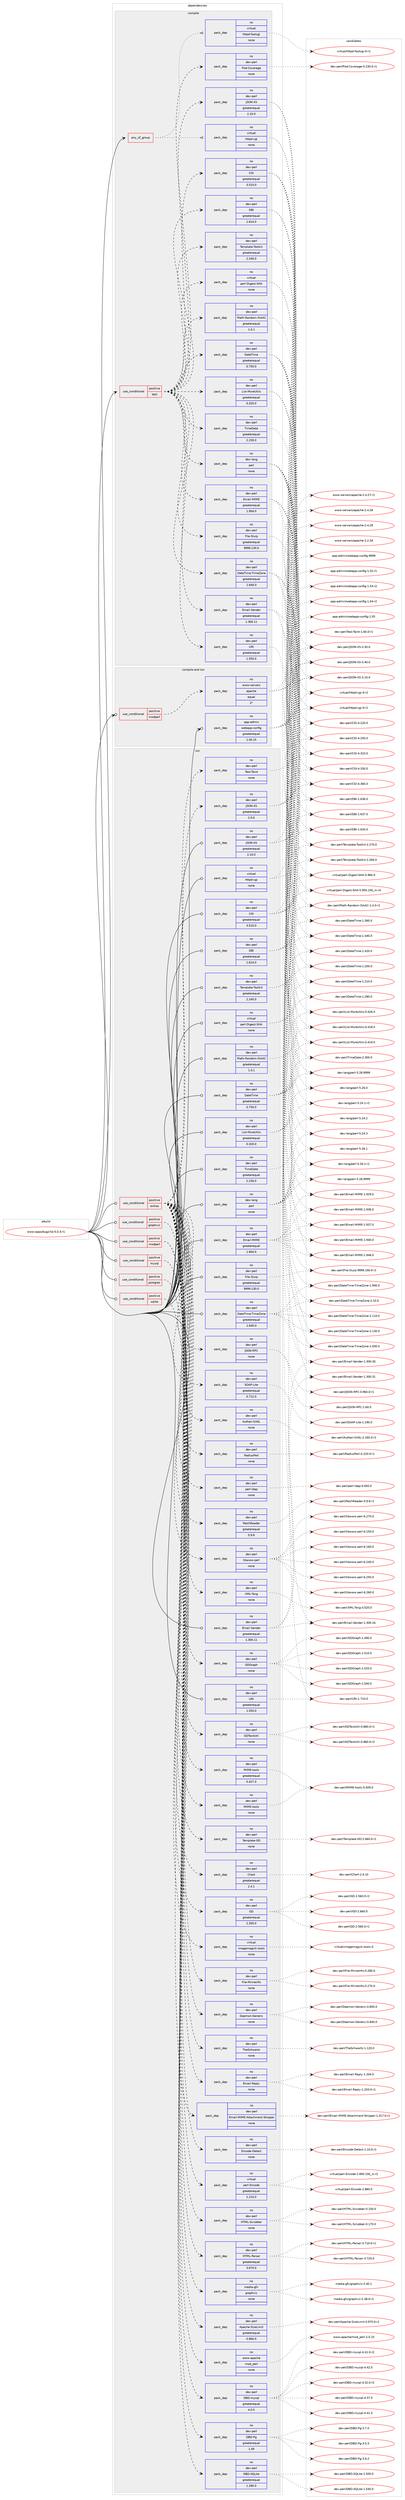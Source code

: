 digraph prolog {

# *************
# Graph options
# *************

newrank=true;
concentrate=true;
compound=true;
graph [rankdir=LR,fontname=Helvetica,fontsize=10,ranksep=1.5];#, ranksep=2.5, nodesep=0.2];
edge  [arrowhead=vee];
node  [fontname=Helvetica,fontsize=10];

# **********
# The ebuild
# **********

subgraph cluster_leftcol {
color=gray;
rank=same;
label=<<i>ebuild</i>>;
id [label="www-apps/bugzilla-5.0.3-r1", color=red, width=4, href="../www-apps/bugzilla-5.0.3-r1.svg"];
}

# ****************
# The dependencies
# ****************

subgraph cluster_midcol {
color=gray;
label=<<i>dependencies</i>>;
subgraph cluster_compile {
fillcolor="#eeeeee";
style=filled;
label=<<i>compile</i>>;
subgraph any8805 {
dependency499966 [label=<<TABLE BORDER="0" CELLBORDER="1" CELLSPACING="0" CELLPADDING="4"><TR><TD CELLPADDING="10">any_of_group</TD></TR></TABLE>>, shape=none, color=red];subgraph pack371623 {
dependency499967 [label=<<TABLE BORDER="0" CELLBORDER="1" CELLSPACING="0" CELLPADDING="4" WIDTH="220"><TR><TD ROWSPAN="6" CELLPADDING="30">pack_dep</TD></TR><TR><TD WIDTH="110">no</TD></TR><TR><TD>virtual</TD></TR><TR><TD>httpd-cgi</TD></TR><TR><TD>none</TD></TR><TR><TD></TD></TR></TABLE>>, shape=none, color=blue];
}
dependency499966:e -> dependency499967:w [weight=20,style="dotted",arrowhead="oinv"];
subgraph pack371624 {
dependency499968 [label=<<TABLE BORDER="0" CELLBORDER="1" CELLSPACING="0" CELLPADDING="4" WIDTH="220"><TR><TD ROWSPAN="6" CELLPADDING="30">pack_dep</TD></TR><TR><TD WIDTH="110">no</TD></TR><TR><TD>virtual</TD></TR><TR><TD>httpd-fastcgi</TD></TR><TR><TD>none</TD></TR><TR><TD></TD></TR></TABLE>>, shape=none, color=blue];
}
dependency499966:e -> dependency499968:w [weight=20,style="dotted",arrowhead="oinv"];
}
id:e -> dependency499966:w [weight=20,style="solid",arrowhead="vee"];
subgraph cond119213 {
dependency499969 [label=<<TABLE BORDER="0" CELLBORDER="1" CELLSPACING="0" CELLPADDING="4"><TR><TD ROWSPAN="3" CELLPADDING="10">use_conditional</TD></TR><TR><TD>positive</TD></TR><TR><TD>test</TD></TR></TABLE>>, shape=none, color=red];
subgraph pack371625 {
dependency499970 [label=<<TABLE BORDER="0" CELLBORDER="1" CELLSPACING="0" CELLPADDING="4" WIDTH="220"><TR><TD ROWSPAN="6" CELLPADDING="30">pack_dep</TD></TR><TR><TD WIDTH="110">no</TD></TR><TR><TD>dev-perl</TD></TR><TR><TD>Pod-Coverage</TD></TR><TR><TD>none</TD></TR><TR><TD></TD></TR></TABLE>>, shape=none, color=blue];
}
dependency499969:e -> dependency499970:w [weight=20,style="dashed",arrowhead="vee"];
subgraph pack371626 {
dependency499971 [label=<<TABLE BORDER="0" CELLBORDER="1" CELLSPACING="0" CELLPADDING="4" WIDTH="220"><TR><TD ROWSPAN="6" CELLPADDING="30">pack_dep</TD></TR><TR><TD WIDTH="110">no</TD></TR><TR><TD>dev-lang</TD></TR><TR><TD>perl</TD></TR><TR><TD>none</TD></TR><TR><TD></TD></TR></TABLE>>, shape=none, color=blue];
}
dependency499969:e -> dependency499971:w [weight=20,style="dashed",arrowhead="vee"];
subgraph pack371627 {
dependency499972 [label=<<TABLE BORDER="0" CELLBORDER="1" CELLSPACING="0" CELLPADDING="4" WIDTH="220"><TR><TD ROWSPAN="6" CELLPADDING="30">pack_dep</TD></TR><TR><TD WIDTH="110">no</TD></TR><TR><TD>dev-perl</TD></TR><TR><TD>CGI</TD></TR><TR><TD>greaterequal</TD></TR><TR><TD>3.510.0</TD></TR></TABLE>>, shape=none, color=blue];
}
dependency499969:e -> dependency499972:w [weight=20,style="dashed",arrowhead="vee"];
subgraph pack371628 {
dependency499973 [label=<<TABLE BORDER="0" CELLBORDER="1" CELLSPACING="0" CELLPADDING="4" WIDTH="220"><TR><TD ROWSPAN="6" CELLPADDING="30">pack_dep</TD></TR><TR><TD WIDTH="110">no</TD></TR><TR><TD>dev-perl</TD></TR><TR><TD>DBI</TD></TR><TR><TD>greaterequal</TD></TR><TR><TD>1.614.0</TD></TR></TABLE>>, shape=none, color=blue];
}
dependency499969:e -> dependency499973:w [weight=20,style="dashed",arrowhead="vee"];
subgraph pack371629 {
dependency499974 [label=<<TABLE BORDER="0" CELLBORDER="1" CELLSPACING="0" CELLPADDING="4" WIDTH="220"><TR><TD ROWSPAN="6" CELLPADDING="30">pack_dep</TD></TR><TR><TD WIDTH="110">no</TD></TR><TR><TD>dev-perl</TD></TR><TR><TD>TimeDate</TD></TR><TR><TD>greaterequal</TD></TR><TR><TD>2.230.0</TD></TR></TABLE>>, shape=none, color=blue];
}
dependency499969:e -> dependency499974:w [weight=20,style="dashed",arrowhead="vee"];
subgraph pack371630 {
dependency499975 [label=<<TABLE BORDER="0" CELLBORDER="1" CELLSPACING="0" CELLPADDING="4" WIDTH="220"><TR><TD ROWSPAN="6" CELLPADDING="30">pack_dep</TD></TR><TR><TD WIDTH="110">no</TD></TR><TR><TD>dev-perl</TD></TR><TR><TD>DateTime</TD></TR><TR><TD>greaterequal</TD></TR><TR><TD>0.750.0</TD></TR></TABLE>>, shape=none, color=blue];
}
dependency499969:e -> dependency499975:w [weight=20,style="dashed",arrowhead="vee"];
subgraph pack371631 {
dependency499976 [label=<<TABLE BORDER="0" CELLBORDER="1" CELLSPACING="0" CELLPADDING="4" WIDTH="220"><TR><TD ROWSPAN="6" CELLPADDING="30">pack_dep</TD></TR><TR><TD WIDTH="110">no</TD></TR><TR><TD>dev-perl</TD></TR><TR><TD>DateTime-TimeZone</TD></TR><TR><TD>greaterequal</TD></TR><TR><TD>1.640.0</TD></TR></TABLE>>, shape=none, color=blue];
}
dependency499969:e -> dependency499976:w [weight=20,style="dashed",arrowhead="vee"];
subgraph pack371632 {
dependency499977 [label=<<TABLE BORDER="0" CELLBORDER="1" CELLSPACING="0" CELLPADDING="4" WIDTH="220"><TR><TD ROWSPAN="6" CELLPADDING="30">pack_dep</TD></TR><TR><TD WIDTH="110">no</TD></TR><TR><TD>virtual</TD></TR><TR><TD>perl-Digest-SHA</TD></TR><TR><TD>none</TD></TR><TR><TD></TD></TR></TABLE>>, shape=none, color=blue];
}
dependency499969:e -> dependency499977:w [weight=20,style="dashed",arrowhead="vee"];
subgraph pack371633 {
dependency499978 [label=<<TABLE BORDER="0" CELLBORDER="1" CELLSPACING="0" CELLPADDING="4" WIDTH="220"><TR><TD ROWSPAN="6" CELLPADDING="30">pack_dep</TD></TR><TR><TD WIDTH="110">no</TD></TR><TR><TD>dev-perl</TD></TR><TR><TD>Email-MIME</TD></TR><TR><TD>greaterequal</TD></TR><TR><TD>1.904.0</TD></TR></TABLE>>, shape=none, color=blue];
}
dependency499969:e -> dependency499978:w [weight=20,style="dashed",arrowhead="vee"];
subgraph pack371634 {
dependency499979 [label=<<TABLE BORDER="0" CELLBORDER="1" CELLSPACING="0" CELLPADDING="4" WIDTH="220"><TR><TD ROWSPAN="6" CELLPADDING="30">pack_dep</TD></TR><TR><TD WIDTH="110">no</TD></TR><TR><TD>dev-perl</TD></TR><TR><TD>Email-Sender</TD></TR><TR><TD>greaterequal</TD></TR><TR><TD>1.300.11</TD></TR></TABLE>>, shape=none, color=blue];
}
dependency499969:e -> dependency499979:w [weight=20,style="dashed",arrowhead="vee"];
subgraph pack371635 {
dependency499980 [label=<<TABLE BORDER="0" CELLBORDER="1" CELLSPACING="0" CELLPADDING="4" WIDTH="220"><TR><TD ROWSPAN="6" CELLPADDING="30">pack_dep</TD></TR><TR><TD WIDTH="110">no</TD></TR><TR><TD>dev-perl</TD></TR><TR><TD>File-Slurp</TD></TR><TR><TD>greaterequal</TD></TR><TR><TD>9999.130.0</TD></TR></TABLE>>, shape=none, color=blue];
}
dependency499969:e -> dependency499980:w [weight=20,style="dashed",arrowhead="vee"];
subgraph pack371636 {
dependency499981 [label=<<TABLE BORDER="0" CELLBORDER="1" CELLSPACING="0" CELLPADDING="4" WIDTH="220"><TR><TD ROWSPAN="6" CELLPADDING="30">pack_dep</TD></TR><TR><TD WIDTH="110">no</TD></TR><TR><TD>dev-perl</TD></TR><TR><TD>JSON-XS</TD></TR><TR><TD>greaterequal</TD></TR><TR><TD>2.10.0</TD></TR></TABLE>>, shape=none, color=blue];
}
dependency499969:e -> dependency499981:w [weight=20,style="dashed",arrowhead="vee"];
subgraph pack371637 {
dependency499982 [label=<<TABLE BORDER="0" CELLBORDER="1" CELLSPACING="0" CELLPADDING="4" WIDTH="220"><TR><TD ROWSPAN="6" CELLPADDING="30">pack_dep</TD></TR><TR><TD WIDTH="110">no</TD></TR><TR><TD>dev-perl</TD></TR><TR><TD>List-MoreUtils</TD></TR><TR><TD>greaterequal</TD></TR><TR><TD>0.320.0</TD></TR></TABLE>>, shape=none, color=blue];
}
dependency499969:e -> dependency499982:w [weight=20,style="dashed",arrowhead="vee"];
subgraph pack371638 {
dependency499983 [label=<<TABLE BORDER="0" CELLBORDER="1" CELLSPACING="0" CELLPADDING="4" WIDTH="220"><TR><TD ROWSPAN="6" CELLPADDING="30">pack_dep</TD></TR><TR><TD WIDTH="110">no</TD></TR><TR><TD>dev-perl</TD></TR><TR><TD>Math-Random-ISAAC</TD></TR><TR><TD>greaterequal</TD></TR><TR><TD>1.0.1</TD></TR></TABLE>>, shape=none, color=blue];
}
dependency499969:e -> dependency499983:w [weight=20,style="dashed",arrowhead="vee"];
subgraph pack371639 {
dependency499984 [label=<<TABLE BORDER="0" CELLBORDER="1" CELLSPACING="0" CELLPADDING="4" WIDTH="220"><TR><TD ROWSPAN="6" CELLPADDING="30">pack_dep</TD></TR><TR><TD WIDTH="110">no</TD></TR><TR><TD>dev-perl</TD></TR><TR><TD>Template-Toolkit</TD></TR><TR><TD>greaterequal</TD></TR><TR><TD>2.240.0</TD></TR></TABLE>>, shape=none, color=blue];
}
dependency499969:e -> dependency499984:w [weight=20,style="dashed",arrowhead="vee"];
subgraph pack371640 {
dependency499985 [label=<<TABLE BORDER="0" CELLBORDER="1" CELLSPACING="0" CELLPADDING="4" WIDTH="220"><TR><TD ROWSPAN="6" CELLPADDING="30">pack_dep</TD></TR><TR><TD WIDTH="110">no</TD></TR><TR><TD>dev-perl</TD></TR><TR><TD>URI</TD></TR><TR><TD>greaterequal</TD></TR><TR><TD>1.550.0</TD></TR></TABLE>>, shape=none, color=blue];
}
dependency499969:e -> dependency499985:w [weight=20,style="dashed",arrowhead="vee"];
}
id:e -> dependency499969:w [weight=20,style="solid",arrowhead="vee"];
}
subgraph cluster_compileandrun {
fillcolor="#eeeeee";
style=filled;
label=<<i>compile and run</i>>;
subgraph cond119214 {
dependency499986 [label=<<TABLE BORDER="0" CELLBORDER="1" CELLSPACING="0" CELLPADDING="4"><TR><TD ROWSPAN="3" CELLPADDING="10">use_conditional</TD></TR><TR><TD>positive</TD></TR><TR><TD>modperl</TD></TR></TABLE>>, shape=none, color=red];
subgraph pack371641 {
dependency499987 [label=<<TABLE BORDER="0" CELLBORDER="1" CELLSPACING="0" CELLPADDING="4" WIDTH="220"><TR><TD ROWSPAN="6" CELLPADDING="30">pack_dep</TD></TR><TR><TD WIDTH="110">no</TD></TR><TR><TD>www-servers</TD></TR><TR><TD>apache</TD></TR><TR><TD>equal</TD></TR><TR><TD>2*</TD></TR></TABLE>>, shape=none, color=blue];
}
dependency499986:e -> dependency499987:w [weight=20,style="dashed",arrowhead="vee"];
}
id:e -> dependency499986:w [weight=20,style="solid",arrowhead="odotvee"];
subgraph pack371642 {
dependency499988 [label=<<TABLE BORDER="0" CELLBORDER="1" CELLSPACING="0" CELLPADDING="4" WIDTH="220"><TR><TD ROWSPAN="6" CELLPADDING="30">pack_dep</TD></TR><TR><TD WIDTH="110">no</TD></TR><TR><TD>app-admin</TD></TR><TR><TD>webapp-config</TD></TR><TR><TD>greaterequal</TD></TR><TR><TD>1.50.15</TD></TR></TABLE>>, shape=none, color=blue];
}
id:e -> dependency499988:w [weight=20,style="solid",arrowhead="odotvee"];
}
subgraph cluster_run {
fillcolor="#eeeeee";
style=filled;
label=<<i>run</i>>;
subgraph cond119215 {
dependency499989 [label=<<TABLE BORDER="0" CELLBORDER="1" CELLSPACING="0" CELLPADDING="4"><TR><TD ROWSPAN="3" CELLPADDING="10">use_conditional</TD></TR><TR><TD>positive</TD></TR><TR><TD>extras</TD></TR></TABLE>>, shape=none, color=red];
subgraph pack371643 {
dependency499990 [label=<<TABLE BORDER="0" CELLBORDER="1" CELLSPACING="0" CELLPADDING="4" WIDTH="220"><TR><TD ROWSPAN="6" CELLPADDING="30">pack_dep</TD></TR><TR><TD WIDTH="110">no</TD></TR><TR><TD>dev-perl</TD></TR><TR><TD>GD</TD></TR><TR><TD>greaterequal</TD></TR><TR><TD>2.350.0</TD></TR></TABLE>>, shape=none, color=blue];
}
dependency499989:e -> dependency499990:w [weight=20,style="dashed",arrowhead="vee"];
subgraph pack371644 {
dependency499991 [label=<<TABLE BORDER="0" CELLBORDER="1" CELLSPACING="0" CELLPADDING="4" WIDTH="220"><TR><TD ROWSPAN="6" CELLPADDING="30">pack_dep</TD></TR><TR><TD WIDTH="110">no</TD></TR><TR><TD>dev-perl</TD></TR><TR><TD>Chart</TD></TR><TR><TD>greaterequal</TD></TR><TR><TD>2.4.1</TD></TR></TABLE>>, shape=none, color=blue];
}
dependency499989:e -> dependency499991:w [weight=20,style="dashed",arrowhead="vee"];
subgraph pack371645 {
dependency499992 [label=<<TABLE BORDER="0" CELLBORDER="1" CELLSPACING="0" CELLPADDING="4" WIDTH="220"><TR><TD ROWSPAN="6" CELLPADDING="30">pack_dep</TD></TR><TR><TD WIDTH="110">no</TD></TR><TR><TD>dev-perl</TD></TR><TR><TD>Template-GD</TD></TR><TR><TD>none</TD></TR><TR><TD></TD></TR></TABLE>>, shape=none, color=blue];
}
dependency499989:e -> dependency499992:w [weight=20,style="dashed",arrowhead="vee"];
subgraph pack371646 {
dependency499993 [label=<<TABLE BORDER="0" CELLBORDER="1" CELLSPACING="0" CELLPADDING="4" WIDTH="220"><TR><TD ROWSPAN="6" CELLPADDING="30">pack_dep</TD></TR><TR><TD WIDTH="110">no</TD></TR><TR><TD>dev-perl</TD></TR><TR><TD>GDTextUtil</TD></TR><TR><TD>none</TD></TR><TR><TD></TD></TR></TABLE>>, shape=none, color=blue];
}
dependency499989:e -> dependency499993:w [weight=20,style="dashed",arrowhead="vee"];
subgraph pack371647 {
dependency499994 [label=<<TABLE BORDER="0" CELLBORDER="1" CELLSPACING="0" CELLPADDING="4" WIDTH="220"><TR><TD ROWSPAN="6" CELLPADDING="30">pack_dep</TD></TR><TR><TD WIDTH="110">no</TD></TR><TR><TD>dev-perl</TD></TR><TR><TD>GDGraph</TD></TR><TR><TD>none</TD></TR><TR><TD></TD></TR></TABLE>>, shape=none, color=blue];
}
dependency499989:e -> dependency499994:w [weight=20,style="dashed",arrowhead="vee"];
subgraph pack371648 {
dependency499995 [label=<<TABLE BORDER="0" CELLBORDER="1" CELLSPACING="0" CELLPADDING="4" WIDTH="220"><TR><TD ROWSPAN="6" CELLPADDING="30">pack_dep</TD></TR><TR><TD WIDTH="110">no</TD></TR><TR><TD>dev-perl</TD></TR><TR><TD>XML-Twig</TD></TR><TR><TD>none</TD></TR><TR><TD></TD></TR></TABLE>>, shape=none, color=blue];
}
dependency499989:e -> dependency499995:w [weight=20,style="dashed",arrowhead="vee"];
subgraph pack371649 {
dependency499996 [label=<<TABLE BORDER="0" CELLBORDER="1" CELLSPACING="0" CELLPADDING="4" WIDTH="220"><TR><TD ROWSPAN="6" CELLPADDING="30">pack_dep</TD></TR><TR><TD WIDTH="110">no</TD></TR><TR><TD>dev-perl</TD></TR><TR><TD>MIME-tools</TD></TR><TR><TD>greaterequal</TD></TR><TR><TD>5.427.0</TD></TR></TABLE>>, shape=none, color=blue];
}
dependency499989:e -> dependency499996:w [weight=20,style="dashed",arrowhead="vee"];
subgraph pack371650 {
dependency499997 [label=<<TABLE BORDER="0" CELLBORDER="1" CELLSPACING="0" CELLPADDING="4" WIDTH="220"><TR><TD ROWSPAN="6" CELLPADDING="30">pack_dep</TD></TR><TR><TD WIDTH="110">no</TD></TR><TR><TD>dev-perl</TD></TR><TR><TD>libwww-perl</TD></TR><TR><TD>none</TD></TR><TR><TD></TD></TR></TABLE>>, shape=none, color=blue];
}
dependency499989:e -> dependency499997:w [weight=20,style="dashed",arrowhead="vee"];
subgraph pack371651 {
dependency499998 [label=<<TABLE BORDER="0" CELLBORDER="1" CELLSPACING="0" CELLPADDING="4" WIDTH="220"><TR><TD ROWSPAN="6" CELLPADDING="30">pack_dep</TD></TR><TR><TD WIDTH="110">no</TD></TR><TR><TD>dev-perl</TD></TR><TR><TD>PatchReader</TD></TR><TR><TD>greaterequal</TD></TR><TR><TD>0.9.6</TD></TR></TABLE>>, shape=none, color=blue];
}
dependency499989:e -> dependency499998:w [weight=20,style="dashed",arrowhead="vee"];
subgraph pack371652 {
dependency499999 [label=<<TABLE BORDER="0" CELLBORDER="1" CELLSPACING="0" CELLPADDING="4" WIDTH="220"><TR><TD ROWSPAN="6" CELLPADDING="30">pack_dep</TD></TR><TR><TD WIDTH="110">no</TD></TR><TR><TD>dev-perl</TD></TR><TR><TD>perl-ldap</TD></TR><TR><TD>none</TD></TR><TR><TD></TD></TR></TABLE>>, shape=none, color=blue];
}
dependency499989:e -> dependency499999:w [weight=20,style="dashed",arrowhead="vee"];
subgraph pack371653 {
dependency500000 [label=<<TABLE BORDER="0" CELLBORDER="1" CELLSPACING="0" CELLPADDING="4" WIDTH="220"><TR><TD ROWSPAN="6" CELLPADDING="30">pack_dep</TD></TR><TR><TD WIDTH="110">no</TD></TR><TR><TD>dev-perl</TD></TR><TR><TD>RadiusPerl</TD></TR><TR><TD>none</TD></TR><TR><TD></TD></TR></TABLE>>, shape=none, color=blue];
}
dependency499989:e -> dependency500000:w [weight=20,style="dashed",arrowhead="vee"];
subgraph pack371654 {
dependency500001 [label=<<TABLE BORDER="0" CELLBORDER="1" CELLSPACING="0" CELLPADDING="4" WIDTH="220"><TR><TD ROWSPAN="6" CELLPADDING="30">pack_dep</TD></TR><TR><TD WIDTH="110">no</TD></TR><TR><TD>dev-perl</TD></TR><TR><TD>Authen-SASL</TD></TR><TR><TD>none</TD></TR><TR><TD></TD></TR></TABLE>>, shape=none, color=blue];
}
dependency499989:e -> dependency500001:w [weight=20,style="dashed",arrowhead="vee"];
subgraph pack371655 {
dependency500002 [label=<<TABLE BORDER="0" CELLBORDER="1" CELLSPACING="0" CELLPADDING="4" WIDTH="220"><TR><TD ROWSPAN="6" CELLPADDING="30">pack_dep</TD></TR><TR><TD WIDTH="110">no</TD></TR><TR><TD>dev-perl</TD></TR><TR><TD>SOAP-Lite</TD></TR><TR><TD>greaterequal</TD></TR><TR><TD>0.712.0</TD></TR></TABLE>>, shape=none, color=blue];
}
dependency499989:e -> dependency500002:w [weight=20,style="dashed",arrowhead="vee"];
subgraph pack371656 {
dependency500003 [label=<<TABLE BORDER="0" CELLBORDER="1" CELLSPACING="0" CELLPADDING="4" WIDTH="220"><TR><TD ROWSPAN="6" CELLPADDING="30">pack_dep</TD></TR><TR><TD WIDTH="110">no</TD></TR><TR><TD>dev-perl</TD></TR><TR><TD>JSON-RPC</TD></TR><TR><TD>none</TD></TR><TR><TD></TD></TR></TABLE>>, shape=none, color=blue];
}
dependency499989:e -> dependency500003:w [weight=20,style="dashed",arrowhead="vee"];
subgraph pack371657 {
dependency500004 [label=<<TABLE BORDER="0" CELLBORDER="1" CELLSPACING="0" CELLPADDING="4" WIDTH="220"><TR><TD ROWSPAN="6" CELLPADDING="30">pack_dep</TD></TR><TR><TD WIDTH="110">no</TD></TR><TR><TD>dev-perl</TD></TR><TR><TD>JSON-XS</TD></TR><TR><TD>greaterequal</TD></TR><TR><TD>2.0.0</TD></TR></TABLE>>, shape=none, color=blue];
}
dependency499989:e -> dependency500004:w [weight=20,style="dashed",arrowhead="vee"];
subgraph pack371658 {
dependency500005 [label=<<TABLE BORDER="0" CELLBORDER="1" CELLSPACING="0" CELLPADDING="4" WIDTH="220"><TR><TD ROWSPAN="6" CELLPADDING="30">pack_dep</TD></TR><TR><TD WIDTH="110">no</TD></TR><TR><TD>dev-perl</TD></TR><TR><TD>Test-Taint</TD></TR><TR><TD>none</TD></TR><TR><TD></TD></TR></TABLE>>, shape=none, color=blue];
}
dependency499989:e -> dependency500005:w [weight=20,style="dashed",arrowhead="vee"];
subgraph pack371659 {
dependency500006 [label=<<TABLE BORDER="0" CELLBORDER="1" CELLSPACING="0" CELLPADDING="4" WIDTH="220"><TR><TD ROWSPAN="6" CELLPADDING="30">pack_dep</TD></TR><TR><TD WIDTH="110">no</TD></TR><TR><TD>dev-perl</TD></TR><TR><TD>HTML-Parser</TD></TR><TR><TD>greaterequal</TD></TR><TR><TD>3.670.0</TD></TR></TABLE>>, shape=none, color=blue];
}
dependency499989:e -> dependency500006:w [weight=20,style="dashed",arrowhead="vee"];
subgraph pack371660 {
dependency500007 [label=<<TABLE BORDER="0" CELLBORDER="1" CELLSPACING="0" CELLPADDING="4" WIDTH="220"><TR><TD ROWSPAN="6" CELLPADDING="30">pack_dep</TD></TR><TR><TD WIDTH="110">no</TD></TR><TR><TD>dev-perl</TD></TR><TR><TD>HTML-Scrubber</TD></TR><TR><TD>none</TD></TR><TR><TD></TD></TR></TABLE>>, shape=none, color=blue];
}
dependency499989:e -> dependency500007:w [weight=20,style="dashed",arrowhead="vee"];
subgraph pack371661 {
dependency500008 [label=<<TABLE BORDER="0" CELLBORDER="1" CELLSPACING="0" CELLPADDING="4" WIDTH="220"><TR><TD ROWSPAN="6" CELLPADDING="30">pack_dep</TD></TR><TR><TD WIDTH="110">no</TD></TR><TR><TD>virtual</TD></TR><TR><TD>perl-Encode</TD></TR><TR><TD>greaterequal</TD></TR><TR><TD>2.210.0</TD></TR></TABLE>>, shape=none, color=blue];
}
dependency499989:e -> dependency500008:w [weight=20,style="dashed",arrowhead="vee"];
subgraph pack371662 {
dependency500009 [label=<<TABLE BORDER="0" CELLBORDER="1" CELLSPACING="0" CELLPADDING="4" WIDTH="220"><TR><TD ROWSPAN="6" CELLPADDING="30">pack_dep</TD></TR><TR><TD WIDTH="110">no</TD></TR><TR><TD>dev-perl</TD></TR><TR><TD>Encode-Detect</TD></TR><TR><TD>none</TD></TR><TR><TD></TD></TR></TABLE>>, shape=none, color=blue];
}
dependency499989:e -> dependency500009:w [weight=20,style="dashed",arrowhead="vee"];
subgraph pack371663 {
dependency500010 [label=<<TABLE BORDER="0" CELLBORDER="1" CELLSPACING="0" CELLPADDING="4" WIDTH="220"><TR><TD ROWSPAN="6" CELLPADDING="30">pack_dep</TD></TR><TR><TD WIDTH="110">no</TD></TR><TR><TD>dev-perl</TD></TR><TR><TD>Email-MIME-Attachment-Stripper</TD></TR><TR><TD>none</TD></TR><TR><TD></TD></TR></TABLE>>, shape=none, color=blue];
}
dependency499989:e -> dependency500010:w [weight=20,style="dashed",arrowhead="vee"];
subgraph pack371664 {
dependency500011 [label=<<TABLE BORDER="0" CELLBORDER="1" CELLSPACING="0" CELLPADDING="4" WIDTH="220"><TR><TD ROWSPAN="6" CELLPADDING="30">pack_dep</TD></TR><TR><TD WIDTH="110">no</TD></TR><TR><TD>dev-perl</TD></TR><TR><TD>Email-Reply</TD></TR><TR><TD>none</TD></TR><TR><TD></TD></TR></TABLE>>, shape=none, color=blue];
}
dependency499989:e -> dependency500011:w [weight=20,style="dashed",arrowhead="vee"];
subgraph pack371665 {
dependency500012 [label=<<TABLE BORDER="0" CELLBORDER="1" CELLSPACING="0" CELLPADDING="4" WIDTH="220"><TR><TD ROWSPAN="6" CELLPADDING="30">pack_dep</TD></TR><TR><TD WIDTH="110">no</TD></TR><TR><TD>dev-perl</TD></TR><TR><TD>TheSchwartz</TD></TR><TR><TD>none</TD></TR><TR><TD></TD></TR></TABLE>>, shape=none, color=blue];
}
dependency499989:e -> dependency500012:w [weight=20,style="dashed",arrowhead="vee"];
subgraph pack371666 {
dependency500013 [label=<<TABLE BORDER="0" CELLBORDER="1" CELLSPACING="0" CELLPADDING="4" WIDTH="220"><TR><TD ROWSPAN="6" CELLPADDING="30">pack_dep</TD></TR><TR><TD WIDTH="110">no</TD></TR><TR><TD>dev-perl</TD></TR><TR><TD>Daemon-Generic</TD></TR><TR><TD>none</TD></TR><TR><TD></TD></TR></TABLE>>, shape=none, color=blue];
}
dependency499989:e -> dependency500013:w [weight=20,style="dashed",arrowhead="vee"];
subgraph pack371667 {
dependency500014 [label=<<TABLE BORDER="0" CELLBORDER="1" CELLSPACING="0" CELLPADDING="4" WIDTH="220"><TR><TD ROWSPAN="6" CELLPADDING="30">pack_dep</TD></TR><TR><TD WIDTH="110">no</TD></TR><TR><TD>dev-perl</TD></TR><TR><TD>File-MimeInfo</TD></TR><TR><TD>none</TD></TR><TR><TD></TD></TR></TABLE>>, shape=none, color=blue];
}
dependency499989:e -> dependency500014:w [weight=20,style="dashed",arrowhead="vee"];
subgraph pack371668 {
dependency500015 [label=<<TABLE BORDER="0" CELLBORDER="1" CELLSPACING="0" CELLPADDING="4" WIDTH="220"><TR><TD ROWSPAN="6" CELLPADDING="30">pack_dep</TD></TR><TR><TD WIDTH="110">no</TD></TR><TR><TD>virtual</TD></TR><TR><TD>imagemagick-tools</TD></TR><TR><TD>none</TD></TR><TR><TD></TD></TR></TABLE>>, shape=none, color=blue];
}
dependency499989:e -> dependency500015:w [weight=20,style="dashed",arrowhead="vee"];
subgraph pack371669 {
dependency500016 [label=<<TABLE BORDER="0" CELLBORDER="1" CELLSPACING="0" CELLPADDING="4" WIDTH="220"><TR><TD ROWSPAN="6" CELLPADDING="30">pack_dep</TD></TR><TR><TD WIDTH="110">no</TD></TR><TR><TD>dev-perl</TD></TR><TR><TD>MIME-tools</TD></TR><TR><TD>none</TD></TR><TR><TD></TD></TR></TABLE>>, shape=none, color=blue];
}
dependency499989:e -> dependency500016:w [weight=20,style="dashed",arrowhead="vee"];
}
id:e -> dependency499989:w [weight=20,style="solid",arrowhead="odot"];
subgraph cond119216 {
dependency500017 [label=<<TABLE BORDER="0" CELLBORDER="1" CELLSPACING="0" CELLPADDING="4"><TR><TD ROWSPAN="3" CELLPADDING="10">use_conditional</TD></TR><TR><TD>positive</TD></TR><TR><TD>graphviz</TD></TR></TABLE>>, shape=none, color=red];
subgraph pack371670 {
dependency500018 [label=<<TABLE BORDER="0" CELLBORDER="1" CELLSPACING="0" CELLPADDING="4" WIDTH="220"><TR><TD ROWSPAN="6" CELLPADDING="30">pack_dep</TD></TR><TR><TD WIDTH="110">no</TD></TR><TR><TD>media-gfx</TD></TR><TR><TD>graphviz</TD></TR><TR><TD>none</TD></TR><TR><TD></TD></TR></TABLE>>, shape=none, color=blue];
}
dependency500017:e -> dependency500018:w [weight=20,style="dashed",arrowhead="vee"];
}
id:e -> dependency500017:w [weight=20,style="solid",arrowhead="odot"];
subgraph cond119217 {
dependency500019 [label=<<TABLE BORDER="0" CELLBORDER="1" CELLSPACING="0" CELLPADDING="4"><TR><TD ROWSPAN="3" CELLPADDING="10">use_conditional</TD></TR><TR><TD>positive</TD></TR><TR><TD>modperl</TD></TR></TABLE>>, shape=none, color=red];
subgraph pack371671 {
dependency500020 [label=<<TABLE BORDER="0" CELLBORDER="1" CELLSPACING="0" CELLPADDING="4" WIDTH="220"><TR><TD ROWSPAN="6" CELLPADDING="30">pack_dep</TD></TR><TR><TD WIDTH="110">no</TD></TR><TR><TD>www-apache</TD></TR><TR><TD>mod_perl</TD></TR><TR><TD>none</TD></TR><TR><TD></TD></TR></TABLE>>, shape=none, color=blue];
}
dependency500019:e -> dependency500020:w [weight=20,style="dashed",arrowhead="vee"];
subgraph pack371672 {
dependency500021 [label=<<TABLE BORDER="0" CELLBORDER="1" CELLSPACING="0" CELLPADDING="4" WIDTH="220"><TR><TD ROWSPAN="6" CELLPADDING="30">pack_dep</TD></TR><TR><TD WIDTH="110">no</TD></TR><TR><TD>dev-perl</TD></TR><TR><TD>Apache-SizeLimit</TD></TR><TR><TD>greaterequal</TD></TR><TR><TD>0.960.0</TD></TR></TABLE>>, shape=none, color=blue];
}
dependency500019:e -> dependency500021:w [weight=20,style="dashed",arrowhead="vee"];
}
id:e -> dependency500019:w [weight=20,style="solid",arrowhead="odot"];
subgraph cond119218 {
dependency500022 [label=<<TABLE BORDER="0" CELLBORDER="1" CELLSPACING="0" CELLPADDING="4"><TR><TD ROWSPAN="3" CELLPADDING="10">use_conditional</TD></TR><TR><TD>positive</TD></TR><TR><TD>mysql</TD></TR></TABLE>>, shape=none, color=red];
subgraph pack371673 {
dependency500023 [label=<<TABLE BORDER="0" CELLBORDER="1" CELLSPACING="0" CELLPADDING="4" WIDTH="220"><TR><TD ROWSPAN="6" CELLPADDING="30">pack_dep</TD></TR><TR><TD WIDTH="110">no</TD></TR><TR><TD>dev-perl</TD></TR><TR><TD>DBD-mysql</TD></TR><TR><TD>greaterequal</TD></TR><TR><TD>4.0.5</TD></TR></TABLE>>, shape=none, color=blue];
}
dependency500022:e -> dependency500023:w [weight=20,style="dashed",arrowhead="vee"];
}
id:e -> dependency500022:w [weight=20,style="solid",arrowhead="odot"];
subgraph cond119219 {
dependency500024 [label=<<TABLE BORDER="0" CELLBORDER="1" CELLSPACING="0" CELLPADDING="4"><TR><TD ROWSPAN="3" CELLPADDING="10">use_conditional</TD></TR><TR><TD>positive</TD></TR><TR><TD>postgres</TD></TR></TABLE>>, shape=none, color=red];
subgraph pack371674 {
dependency500025 [label=<<TABLE BORDER="0" CELLBORDER="1" CELLSPACING="0" CELLPADDING="4" WIDTH="220"><TR><TD ROWSPAN="6" CELLPADDING="30">pack_dep</TD></TR><TR><TD WIDTH="110">no</TD></TR><TR><TD>dev-perl</TD></TR><TR><TD>DBD-Pg</TD></TR><TR><TD>greaterequal</TD></TR><TR><TD>1.49</TD></TR></TABLE>>, shape=none, color=blue];
}
dependency500024:e -> dependency500025:w [weight=20,style="dashed",arrowhead="vee"];
}
id:e -> dependency500024:w [weight=20,style="solid",arrowhead="odot"];
subgraph cond119220 {
dependency500026 [label=<<TABLE BORDER="0" CELLBORDER="1" CELLSPACING="0" CELLPADDING="4"><TR><TD ROWSPAN="3" CELLPADDING="10">use_conditional</TD></TR><TR><TD>positive</TD></TR><TR><TD>sqlite</TD></TR></TABLE>>, shape=none, color=red];
subgraph pack371675 {
dependency500027 [label=<<TABLE BORDER="0" CELLBORDER="1" CELLSPACING="0" CELLPADDING="4" WIDTH="220"><TR><TD ROWSPAN="6" CELLPADDING="30">pack_dep</TD></TR><TR><TD WIDTH="110">no</TD></TR><TR><TD>dev-perl</TD></TR><TR><TD>DBD-SQLite</TD></TR><TR><TD>greaterequal</TD></TR><TR><TD>1.290.0</TD></TR></TABLE>>, shape=none, color=blue];
}
dependency500026:e -> dependency500027:w [weight=20,style="dashed",arrowhead="vee"];
}
id:e -> dependency500026:w [weight=20,style="solid",arrowhead="odot"];
subgraph pack371676 {
dependency500028 [label=<<TABLE BORDER="0" CELLBORDER="1" CELLSPACING="0" CELLPADDING="4" WIDTH="220"><TR><TD ROWSPAN="6" CELLPADDING="30">pack_dep</TD></TR><TR><TD WIDTH="110">no</TD></TR><TR><TD>dev-lang</TD></TR><TR><TD>perl</TD></TR><TR><TD>none</TD></TR><TR><TD></TD></TR></TABLE>>, shape=none, color=blue];
}
id:e -> dependency500028:w [weight=20,style="solid",arrowhead="odot"];
subgraph pack371677 {
dependency500029 [label=<<TABLE BORDER="0" CELLBORDER="1" CELLSPACING="0" CELLPADDING="4" WIDTH="220"><TR><TD ROWSPAN="6" CELLPADDING="30">pack_dep</TD></TR><TR><TD WIDTH="110">no</TD></TR><TR><TD>dev-perl</TD></TR><TR><TD>CGI</TD></TR><TR><TD>greaterequal</TD></TR><TR><TD>3.510.0</TD></TR></TABLE>>, shape=none, color=blue];
}
id:e -> dependency500029:w [weight=20,style="solid",arrowhead="odot"];
subgraph pack371678 {
dependency500030 [label=<<TABLE BORDER="0" CELLBORDER="1" CELLSPACING="0" CELLPADDING="4" WIDTH="220"><TR><TD ROWSPAN="6" CELLPADDING="30">pack_dep</TD></TR><TR><TD WIDTH="110">no</TD></TR><TR><TD>dev-perl</TD></TR><TR><TD>DBI</TD></TR><TR><TD>greaterequal</TD></TR><TR><TD>1.614.0</TD></TR></TABLE>>, shape=none, color=blue];
}
id:e -> dependency500030:w [weight=20,style="solid",arrowhead="odot"];
subgraph pack371679 {
dependency500031 [label=<<TABLE BORDER="0" CELLBORDER="1" CELLSPACING="0" CELLPADDING="4" WIDTH="220"><TR><TD ROWSPAN="6" CELLPADDING="30">pack_dep</TD></TR><TR><TD WIDTH="110">no</TD></TR><TR><TD>dev-perl</TD></TR><TR><TD>DateTime</TD></TR><TR><TD>greaterequal</TD></TR><TR><TD>0.750.0</TD></TR></TABLE>>, shape=none, color=blue];
}
id:e -> dependency500031:w [weight=20,style="solid",arrowhead="odot"];
subgraph pack371680 {
dependency500032 [label=<<TABLE BORDER="0" CELLBORDER="1" CELLSPACING="0" CELLPADDING="4" WIDTH="220"><TR><TD ROWSPAN="6" CELLPADDING="30">pack_dep</TD></TR><TR><TD WIDTH="110">no</TD></TR><TR><TD>dev-perl</TD></TR><TR><TD>DateTime-TimeZone</TD></TR><TR><TD>greaterequal</TD></TR><TR><TD>1.640.0</TD></TR></TABLE>>, shape=none, color=blue];
}
id:e -> dependency500032:w [weight=20,style="solid",arrowhead="odot"];
subgraph pack371681 {
dependency500033 [label=<<TABLE BORDER="0" CELLBORDER="1" CELLSPACING="0" CELLPADDING="4" WIDTH="220"><TR><TD ROWSPAN="6" CELLPADDING="30">pack_dep</TD></TR><TR><TD WIDTH="110">no</TD></TR><TR><TD>dev-perl</TD></TR><TR><TD>Email-MIME</TD></TR><TR><TD>greaterequal</TD></TR><TR><TD>1.904.0</TD></TR></TABLE>>, shape=none, color=blue];
}
id:e -> dependency500033:w [weight=20,style="solid",arrowhead="odot"];
subgraph pack371682 {
dependency500034 [label=<<TABLE BORDER="0" CELLBORDER="1" CELLSPACING="0" CELLPADDING="4" WIDTH="220"><TR><TD ROWSPAN="6" CELLPADDING="30">pack_dep</TD></TR><TR><TD WIDTH="110">no</TD></TR><TR><TD>dev-perl</TD></TR><TR><TD>Email-Sender</TD></TR><TR><TD>greaterequal</TD></TR><TR><TD>1.300.11</TD></TR></TABLE>>, shape=none, color=blue];
}
id:e -> dependency500034:w [weight=20,style="solid",arrowhead="odot"];
subgraph pack371683 {
dependency500035 [label=<<TABLE BORDER="0" CELLBORDER="1" CELLSPACING="0" CELLPADDING="4" WIDTH="220"><TR><TD ROWSPAN="6" CELLPADDING="30">pack_dep</TD></TR><TR><TD WIDTH="110">no</TD></TR><TR><TD>dev-perl</TD></TR><TR><TD>File-Slurp</TD></TR><TR><TD>greaterequal</TD></TR><TR><TD>9999.130.0</TD></TR></TABLE>>, shape=none, color=blue];
}
id:e -> dependency500035:w [weight=20,style="solid",arrowhead="odot"];
subgraph pack371684 {
dependency500036 [label=<<TABLE BORDER="0" CELLBORDER="1" CELLSPACING="0" CELLPADDING="4" WIDTH="220"><TR><TD ROWSPAN="6" CELLPADDING="30">pack_dep</TD></TR><TR><TD WIDTH="110">no</TD></TR><TR><TD>dev-perl</TD></TR><TR><TD>JSON-XS</TD></TR><TR><TD>greaterequal</TD></TR><TR><TD>2.10.0</TD></TR></TABLE>>, shape=none, color=blue];
}
id:e -> dependency500036:w [weight=20,style="solid",arrowhead="odot"];
subgraph pack371685 {
dependency500037 [label=<<TABLE BORDER="0" CELLBORDER="1" CELLSPACING="0" CELLPADDING="4" WIDTH="220"><TR><TD ROWSPAN="6" CELLPADDING="30">pack_dep</TD></TR><TR><TD WIDTH="110">no</TD></TR><TR><TD>dev-perl</TD></TR><TR><TD>List-MoreUtils</TD></TR><TR><TD>greaterequal</TD></TR><TR><TD>0.320.0</TD></TR></TABLE>>, shape=none, color=blue];
}
id:e -> dependency500037:w [weight=20,style="solid",arrowhead="odot"];
subgraph pack371686 {
dependency500038 [label=<<TABLE BORDER="0" CELLBORDER="1" CELLSPACING="0" CELLPADDING="4" WIDTH="220"><TR><TD ROWSPAN="6" CELLPADDING="30">pack_dep</TD></TR><TR><TD WIDTH="110">no</TD></TR><TR><TD>dev-perl</TD></TR><TR><TD>Math-Random-ISAAC</TD></TR><TR><TD>greaterequal</TD></TR><TR><TD>1.0.1</TD></TR></TABLE>>, shape=none, color=blue];
}
id:e -> dependency500038:w [weight=20,style="solid",arrowhead="odot"];
subgraph pack371687 {
dependency500039 [label=<<TABLE BORDER="0" CELLBORDER="1" CELLSPACING="0" CELLPADDING="4" WIDTH="220"><TR><TD ROWSPAN="6" CELLPADDING="30">pack_dep</TD></TR><TR><TD WIDTH="110">no</TD></TR><TR><TD>dev-perl</TD></TR><TR><TD>Template-Toolkit</TD></TR><TR><TD>greaterequal</TD></TR><TR><TD>2.240.0</TD></TR></TABLE>>, shape=none, color=blue];
}
id:e -> dependency500039:w [weight=20,style="solid",arrowhead="odot"];
subgraph pack371688 {
dependency500040 [label=<<TABLE BORDER="0" CELLBORDER="1" CELLSPACING="0" CELLPADDING="4" WIDTH="220"><TR><TD ROWSPAN="6" CELLPADDING="30">pack_dep</TD></TR><TR><TD WIDTH="110">no</TD></TR><TR><TD>dev-perl</TD></TR><TR><TD>TimeDate</TD></TR><TR><TD>greaterequal</TD></TR><TR><TD>2.230.0</TD></TR></TABLE>>, shape=none, color=blue];
}
id:e -> dependency500040:w [weight=20,style="solid",arrowhead="odot"];
subgraph pack371689 {
dependency500041 [label=<<TABLE BORDER="0" CELLBORDER="1" CELLSPACING="0" CELLPADDING="4" WIDTH="220"><TR><TD ROWSPAN="6" CELLPADDING="30">pack_dep</TD></TR><TR><TD WIDTH="110">no</TD></TR><TR><TD>dev-perl</TD></TR><TR><TD>URI</TD></TR><TR><TD>greaterequal</TD></TR><TR><TD>1.550.0</TD></TR></TABLE>>, shape=none, color=blue];
}
id:e -> dependency500041:w [weight=20,style="solid",arrowhead="odot"];
subgraph pack371690 {
dependency500042 [label=<<TABLE BORDER="0" CELLBORDER="1" CELLSPACING="0" CELLPADDING="4" WIDTH="220"><TR><TD ROWSPAN="6" CELLPADDING="30">pack_dep</TD></TR><TR><TD WIDTH="110">no</TD></TR><TR><TD>virtual</TD></TR><TR><TD>httpd-cgi</TD></TR><TR><TD>none</TD></TR><TR><TD></TD></TR></TABLE>>, shape=none, color=blue];
}
id:e -> dependency500042:w [weight=20,style="solid",arrowhead="odot"];
subgraph pack371691 {
dependency500043 [label=<<TABLE BORDER="0" CELLBORDER="1" CELLSPACING="0" CELLPADDING="4" WIDTH="220"><TR><TD ROWSPAN="6" CELLPADDING="30">pack_dep</TD></TR><TR><TD WIDTH="110">no</TD></TR><TR><TD>virtual</TD></TR><TR><TD>perl-Digest-SHA</TD></TR><TR><TD>none</TD></TR><TR><TD></TD></TR></TABLE>>, shape=none, color=blue];
}
id:e -> dependency500043:w [weight=20,style="solid",arrowhead="odot"];
}
}

# **************
# The candidates
# **************

subgraph cluster_choices {
rank=same;
color=gray;
label=<<i>candidates</i>>;

subgraph choice371623 {
color=black;
nodesep=1;
choice1181051141161179710847104116116112100459910310545484511449 [label="virtual/httpd-cgi-0-r1", color=red, width=4,href="../virtual/httpd-cgi-0-r1.svg"];
choice1181051141161179710847104116116112100459910310545484511450 [label="virtual/httpd-cgi-0-r2", color=red, width=4,href="../virtual/httpd-cgi-0-r2.svg"];
dependency499967:e -> choice1181051141161179710847104116116112100459910310545484511449:w [style=dotted,weight="100"];
dependency499967:e -> choice1181051141161179710847104116116112100459910310545484511450:w [style=dotted,weight="100"];
}
subgraph choice371624 {
color=black;
nodesep=1;
choice118105114116117971084710411611611210045102971151169910310545484511449 [label="virtual/httpd-fastcgi-0-r1", color=red, width=4,href="../virtual/httpd-fastcgi-0-r1.svg"];
dependency499968:e -> choice118105114116117971084710411611611210045102971151169910310545484511449:w [style=dotted,weight="100"];
}
subgraph choice371625 {
color=black;
nodesep=1;
choice10010111845112101114108478011110045671111181011149710310145484650514846484511449 [label="dev-perl/Pod-Coverage-0.230.0-r1", color=red, width=4,href="../dev-perl/Pod-Coverage-0.230.0-r1.svg"];
dependency499970:e -> choice10010111845112101114108478011110045671111181011149710310145484650514846484511449:w [style=dotted,weight="100"];
}
subgraph choice371626 {
color=black;
nodesep=1;
choice100101118451089711010347112101114108455346505246494511450 [label="dev-lang/perl-5.24.1-r2", color=red, width=4,href="../dev-lang/perl-5.24.1-r2.svg"];
choice10010111845108971101034711210111410845534650524650 [label="dev-lang/perl-5.24.2", color=red, width=4,href="../dev-lang/perl-5.24.2.svg"];
choice10010111845108971101034711210111410845534650524651 [label="dev-lang/perl-5.24.3", color=red, width=4,href="../dev-lang/perl-5.24.3.svg"];
choice10010111845108971101034711210111410845534650544648 [label="dev-lang/perl-5.26.0", color=red, width=4,href="../dev-lang/perl-5.26.0.svg"];
choice10010111845108971101034711210111410845534650544649 [label="dev-lang/perl-5.26.1", color=red, width=4,href="../dev-lang/perl-5.26.1.svg"];
choice100101118451089711010347112101114108455346505446494511449 [label="dev-lang/perl-5.26.1-r1", color=red, width=4,href="../dev-lang/perl-5.26.1-r1.svg"];
choice10010111845108971101034711210111410845534650544657575757 [label="dev-lang/perl-5.26.9999", color=red, width=4,href="../dev-lang/perl-5.26.9999.svg"];
choice10010111845108971101034711210111410845534650564657575757 [label="dev-lang/perl-5.28.9999", color=red, width=4,href="../dev-lang/perl-5.28.9999.svg"];
dependency499971:e -> choice100101118451089711010347112101114108455346505246494511450:w [style=dotted,weight="100"];
dependency499971:e -> choice10010111845108971101034711210111410845534650524650:w [style=dotted,weight="100"];
dependency499971:e -> choice10010111845108971101034711210111410845534650524651:w [style=dotted,weight="100"];
dependency499971:e -> choice10010111845108971101034711210111410845534650544648:w [style=dotted,weight="100"];
dependency499971:e -> choice10010111845108971101034711210111410845534650544649:w [style=dotted,weight="100"];
dependency499971:e -> choice100101118451089711010347112101114108455346505446494511449:w [style=dotted,weight="100"];
dependency499971:e -> choice10010111845108971101034711210111410845534650544657575757:w [style=dotted,weight="100"];
dependency499971:e -> choice10010111845108971101034711210111410845534650564657575757:w [style=dotted,weight="100"];
}
subgraph choice371627 {
color=black;
nodesep=1;
choice10010111845112101114108476771734552465050484648 [label="dev-perl/CGI-4.220.0", color=red, width=4,href="../dev-perl/CGI-4.220.0.svg"];
choice10010111845112101114108476771734552465053484648 [label="dev-perl/CGI-4.250.0", color=red, width=4,href="../dev-perl/CGI-4.250.0.svg"];
choice10010111845112101114108476771734552465149484648 [label="dev-perl/CGI-4.310.0", color=red, width=4,href="../dev-perl/CGI-4.310.0.svg"];
choice10010111845112101114108476771734552465151484648 [label="dev-perl/CGI-4.330.0", color=red, width=4,href="../dev-perl/CGI-4.330.0.svg"];
choice10010111845112101114108476771734552465154484648 [label="dev-perl/CGI-4.360.0", color=red, width=4,href="../dev-perl/CGI-4.360.0.svg"];
dependency499972:e -> choice10010111845112101114108476771734552465050484648:w [style=dotted,weight="100"];
dependency499972:e -> choice10010111845112101114108476771734552465053484648:w [style=dotted,weight="100"];
dependency499972:e -> choice10010111845112101114108476771734552465149484648:w [style=dotted,weight="100"];
dependency499972:e -> choice10010111845112101114108476771734552465151484648:w [style=dotted,weight="100"];
dependency499972:e -> choice10010111845112101114108476771734552465154484648:w [style=dotted,weight="100"];
}
subgraph choice371628 {
color=black;
nodesep=1;
choice10010111845112101114108476866734549465451524648 [label="dev-perl/DBI-1.634.0", color=red, width=4,href="../dev-perl/DBI-1.634.0.svg"];
choice10010111845112101114108476866734549465451544648 [label="dev-perl/DBI-1.636.0", color=red, width=4,href="../dev-perl/DBI-1.636.0.svg"];
choice10010111845112101114108476866734549465451554648 [label="dev-perl/DBI-1.637.0", color=red, width=4,href="../dev-perl/DBI-1.637.0.svg"];
dependency499973:e -> choice10010111845112101114108476866734549465451524648:w [style=dotted,weight="100"];
dependency499973:e -> choice10010111845112101114108476866734549465451544648:w [style=dotted,weight="100"];
dependency499973:e -> choice10010111845112101114108476866734549465451554648:w [style=dotted,weight="100"];
}
subgraph choice371629 {
color=black;
nodesep=1;
choice10010111845112101114108478410510910168971161014550465148484648 [label="dev-perl/TimeDate-2.300.0", color=red, width=4,href="../dev-perl/TimeDate-2.300.0.svg"];
dependency499974:e -> choice10010111845112101114108478410510910168971161014550465148484648:w [style=dotted,weight="100"];
}
subgraph choice371630 {
color=black;
nodesep=1;
choice10010111845112101114108476897116101841051091014549465048484648 [label="dev-perl/DateTime-1.200.0", color=red, width=4,href="../dev-perl/DateTime-1.200.0.svg"];
choice10010111845112101114108476897116101841051091014549465049484648 [label="dev-perl/DateTime-1.210.0", color=red, width=4,href="../dev-perl/DateTime-1.210.0.svg"];
choice10010111845112101114108476897116101841051091014549465056484648 [label="dev-perl/DateTime-1.280.0", color=red, width=4,href="../dev-perl/DateTime-1.280.0.svg"];
choice10010111845112101114108476897116101841051091014549465154484648 [label="dev-perl/DateTime-1.360.0", color=red, width=4,href="../dev-perl/DateTime-1.360.0.svg"];
choice10010111845112101114108476897116101841051091014549465250484648 [label="dev-perl/DateTime-1.420.0", color=red, width=4,href="../dev-perl/DateTime-1.420.0.svg"];
choice10010111845112101114108476897116101841051091014549465252484648 [label="dev-perl/DateTime-1.440.0", color=red, width=4,href="../dev-perl/DateTime-1.440.0.svg"];
dependency499975:e -> choice10010111845112101114108476897116101841051091014549465048484648:w [style=dotted,weight="100"];
dependency499975:e -> choice10010111845112101114108476897116101841051091014549465049484648:w [style=dotted,weight="100"];
dependency499975:e -> choice10010111845112101114108476897116101841051091014549465056484648:w [style=dotted,weight="100"];
dependency499975:e -> choice10010111845112101114108476897116101841051091014549465154484648:w [style=dotted,weight="100"];
dependency499975:e -> choice10010111845112101114108476897116101841051091014549465250484648:w [style=dotted,weight="100"];
dependency499975:e -> choice10010111845112101114108476897116101841051091014549465252484648:w [style=dotted,weight="100"];
}
subgraph choice371631 {
color=black;
nodesep=1;
choice10010111845112101114108476897116101841051091014584105109101901111101014549465751484648 [label="dev-perl/DateTime-TimeZone-1.930.0", color=red, width=4,href="../dev-perl/DateTime-TimeZone-1.930.0.svg"];
choice10010111845112101114108476897116101841051091014584105109101901111101014549465752484648 [label="dev-perl/DateTime-TimeZone-1.940.0", color=red, width=4,href="../dev-perl/DateTime-TimeZone-1.940.0.svg"];
choice100101118451121011141084768971161018410510910145841051091019011111010145504649484648 [label="dev-perl/DateTime-TimeZone-2.10.0", color=red, width=4,href="../dev-perl/DateTime-TimeZone-2.10.0.svg"];
choice10010111845112101114108476897116101841051091014584105109101901111101014550464949484648 [label="dev-perl/DateTime-TimeZone-2.110.0", color=red, width=4,href="../dev-perl/DateTime-TimeZone-2.110.0.svg"];
choice10010111845112101114108476897116101841051091014584105109101901111101014550464951484648 [label="dev-perl/DateTime-TimeZone-2.130.0", color=red, width=4,href="../dev-perl/DateTime-TimeZone-2.130.0.svg"];
dependency499976:e -> choice10010111845112101114108476897116101841051091014584105109101901111101014549465751484648:w [style=dotted,weight="100"];
dependency499976:e -> choice10010111845112101114108476897116101841051091014584105109101901111101014549465752484648:w [style=dotted,weight="100"];
dependency499976:e -> choice100101118451121011141084768971161018410510910145841051091019011111010145504649484648:w [style=dotted,weight="100"];
dependency499976:e -> choice10010111845112101114108476897116101841051091014584105109101901111101014550464949484648:w [style=dotted,weight="100"];
dependency499976:e -> choice10010111845112101114108476897116101841051091014584105109101901111101014550464951484648:w [style=dotted,weight="100"];
}
subgraph choice371632 {
color=black;
nodesep=1;
choice11810511411611797108471121011141084568105103101115116458372654553465753484649484895114994511452 [label="virtual/perl-Digest-SHA-5.950.100_rc-r4", color=red, width=4,href="../virtual/perl-Digest-SHA-5.950.100_rc-r4.svg"];
choice11810511411611797108471121011141084568105103101115116458372654553465754484648 [label="virtual/perl-Digest-SHA-5.960.0", color=red, width=4,href="../virtual/perl-Digest-SHA-5.960.0.svg"];
dependency499977:e -> choice11810511411611797108471121011141084568105103101115116458372654553465753484649484895114994511452:w [style=dotted,weight="100"];
dependency499977:e -> choice11810511411611797108471121011141084568105103101115116458372654553465754484648:w [style=dotted,weight="100"];
}
subgraph choice371633 {
color=black;
nodesep=1;
choice1001011184511210111410847691099710510845777377694549465750574648 [label="dev-perl/Email-MIME-1.929.0", color=red, width=4,href="../dev-perl/Email-MIME-1.929.0.svg"];
choice1001011184511210111410847691099710510845777377694549465751544648 [label="dev-perl/Email-MIME-1.936.0", color=red, width=4,href="../dev-perl/Email-MIME-1.936.0.svg"];
choice1001011184511210111410847691099710510845777377694549465751554648 [label="dev-perl/Email-MIME-1.937.0", color=red, width=4,href="../dev-perl/Email-MIME-1.937.0.svg"];
choice1001011184511210111410847691099710510845777377694549465752484648 [label="dev-perl/Email-MIME-1.940.0", color=red, width=4,href="../dev-perl/Email-MIME-1.940.0.svg"];
choice1001011184511210111410847691099710510845777377694549465752544648 [label="dev-perl/Email-MIME-1.946.0", color=red, width=4,href="../dev-perl/Email-MIME-1.946.0.svg"];
dependency499978:e -> choice1001011184511210111410847691099710510845777377694549465750574648:w [style=dotted,weight="100"];
dependency499978:e -> choice1001011184511210111410847691099710510845777377694549465751544648:w [style=dotted,weight="100"];
dependency499978:e -> choice1001011184511210111410847691099710510845777377694549465751554648:w [style=dotted,weight="100"];
dependency499978:e -> choice1001011184511210111410847691099710510845777377694549465752484648:w [style=dotted,weight="100"];
dependency499978:e -> choice1001011184511210111410847691099710510845777377694549465752544648:w [style=dotted,weight="100"];
}
subgraph choice371634 {
color=black;
nodesep=1;
choice100101118451121011141084769109971051084583101110100101114454946514848464954 [label="dev-perl/Email-Sender-1.300.16", color=red, width=4,href="../dev-perl/Email-Sender-1.300.16.svg"];
choice100101118451121011141084769109971051084583101110100101114454946514848465148 [label="dev-perl/Email-Sender-1.300.30", color=red, width=4,href="../dev-perl/Email-Sender-1.300.30.svg"];
choice100101118451121011141084769109971051084583101110100101114454946514848465149 [label="dev-perl/Email-Sender-1.300.31", color=red, width=4,href="../dev-perl/Email-Sender-1.300.31.svg"];
dependency499979:e -> choice100101118451121011141084769109971051084583101110100101114454946514848464954:w [style=dotted,weight="100"];
dependency499979:e -> choice100101118451121011141084769109971051084583101110100101114454946514848465148:w [style=dotted,weight="100"];
dependency499979:e -> choice100101118451121011141084769109971051084583101110100101114454946514848465149:w [style=dotted,weight="100"];
}
subgraph choice371635 {
color=black;
nodesep=1;
choice100101118451121011141084770105108101458310811711411245575757574649574846484511449 [label="dev-perl/File-Slurp-9999.190.0-r1", color=red, width=4,href="../dev-perl/File-Slurp-9999.190.0-r1.svg"];
dependency499980:e -> choice100101118451121011141084770105108101458310811711411245575757574649574846484511449:w [style=dotted,weight="100"];
}
subgraph choice371636 {
color=black;
nodesep=1;
choice10010111845112101114108477483797845888345514649484648 [label="dev-perl/JSON-XS-3.10.0", color=red, width=4,href="../dev-perl/JSON-XS-3.10.0.svg"];
choice10010111845112101114108477483797845888345514651484648 [label="dev-perl/JSON-XS-3.30.0", color=red, width=4,href="../dev-perl/JSON-XS-3.30.0.svg"];
choice10010111845112101114108477483797845888345514652484648 [label="dev-perl/JSON-XS-3.40.0", color=red, width=4,href="../dev-perl/JSON-XS-3.40.0.svg"];
dependency499981:e -> choice10010111845112101114108477483797845888345514649484648:w [style=dotted,weight="100"];
dependency499981:e -> choice10010111845112101114108477483797845888345514651484648:w [style=dotted,weight="100"];
dependency499981:e -> choice10010111845112101114108477483797845888345514652484648:w [style=dotted,weight="100"];
}
subgraph choice371637 {
color=black;
nodesep=1;
choice1001011184511210111410847761051151164577111114101851161051081154548465249564648 [label="dev-perl/List-MoreUtils-0.418.0", color=red, width=4,href="../dev-perl/List-MoreUtils-0.418.0.svg"];
choice1001011184511210111410847761051151164577111114101851161051081154548465249574648 [label="dev-perl/List-MoreUtils-0.419.0", color=red, width=4,href="../dev-perl/List-MoreUtils-0.419.0.svg"];
choice1001011184511210111410847761051151164577111114101851161051081154548465250544648 [label="dev-perl/List-MoreUtils-0.426.0", color=red, width=4,href="../dev-perl/List-MoreUtils-0.426.0.svg"];
dependency499982:e -> choice1001011184511210111410847761051151164577111114101851161051081154548465249564648:w [style=dotted,weight="100"];
dependency499982:e -> choice1001011184511210111410847761051151164577111114101851161051081154548465249574648:w [style=dotted,weight="100"];
dependency499982:e -> choice1001011184511210111410847761051151164577111114101851161051081154548465250544648:w [style=dotted,weight="100"];
}
subgraph choice371638 {
color=black;
nodesep=1;
choice100101118451121011141084777971161044582971101001111094573836565674549465246484511449 [label="dev-perl/Math-Random-ISAAC-1.4.0-r1", color=red, width=4,href="../dev-perl/Math-Random-ISAAC-1.4.0-r1.svg"];
dependency499983:e -> choice100101118451121011141084777971161044582971101001111094573836565674549465246484511449:w [style=dotted,weight="100"];
}
subgraph choice371639 {
color=black;
nodesep=1;
choice1001011184511210111410847841011091121089711610145841111111081071051164550465054484648 [label="dev-perl/Template-Toolkit-2.260.0", color=red, width=4,href="../dev-perl/Template-Toolkit-2.260.0.svg"];
choice1001011184511210111410847841011091121089711610145841111111081071051164550465055484648 [label="dev-perl/Template-Toolkit-2.270.0", color=red, width=4,href="../dev-perl/Template-Toolkit-2.270.0.svg"];
dependency499984:e -> choice1001011184511210111410847841011091121089711610145841111111081071051164550465054484648:w [style=dotted,weight="100"];
dependency499984:e -> choice1001011184511210111410847841011091121089711610145841111111081071051164550465055484648:w [style=dotted,weight="100"];
}
subgraph choice371640 {
color=black;
nodesep=1;
choice10010111845112101114108478582734549465549484648 [label="dev-perl/URI-1.710.0", color=red, width=4,href="../dev-perl/URI-1.710.0.svg"];
dependency499985:e -> choice10010111845112101114108478582734549465549484648:w [style=dotted,weight="100"];
}
subgraph choice371641 {
color=black;
nodesep=1;
choice119119119451151011141181011141154797112979910410145504650465152 [label="www-servers/apache-2.2.34", color=red, width=4,href="../www-servers/apache-2.2.34.svg"];
choice1191191194511510111411810111411547971129799104101455046524650554511449 [label="www-servers/apache-2.4.27-r1", color=red, width=4,href="../www-servers/apache-2.4.27-r1.svg"];
choice119119119451151011141181011141154797112979910410145504652465056 [label="www-servers/apache-2.4.28", color=red, width=4,href="../www-servers/apache-2.4.28.svg"];
choice119119119451151011141181011141154797112979910410145504652465057 [label="www-servers/apache-2.4.29", color=red, width=4,href="../www-servers/apache-2.4.29.svg"];
dependency499987:e -> choice119119119451151011141181011141154797112979910410145504650465152:w [style=dotted,weight="100"];
dependency499987:e -> choice1191191194511510111411810111411547971129799104101455046524650554511449:w [style=dotted,weight="100"];
dependency499987:e -> choice119119119451151011141181011141154797112979910410145504652465056:w [style=dotted,weight="100"];
dependency499987:e -> choice119119119451151011141181011141154797112979910410145504652465057:w [style=dotted,weight="100"];
}
subgraph choice371642 {
color=black;
nodesep=1;
choice971121124597100109105110471191019897112112459911111010210510345494653504511449 [label="app-admin/webapp-config-1.52-r1", color=red, width=4,href="../app-admin/webapp-config-1.52-r1.svg"];
choice971121124597100109105110471191019897112112459911111010210510345494653514511450 [label="app-admin/webapp-config-1.53-r2", color=red, width=4,href="../app-admin/webapp-config-1.53-r2.svg"];
choice971121124597100109105110471191019897112112459911111010210510345494653524511450 [label="app-admin/webapp-config-1.54-r2", color=red, width=4,href="../app-admin/webapp-config-1.54-r2.svg"];
choice97112112459710010910511047119101989711211245991111101021051034549465353 [label="app-admin/webapp-config-1.55", color=red, width=4,href="../app-admin/webapp-config-1.55.svg"];
choice97112112459710010910511047119101989711211245991111101021051034557575757 [label="app-admin/webapp-config-9999", color=red, width=4,href="../app-admin/webapp-config-9999.svg"];
dependency499988:e -> choice971121124597100109105110471191019897112112459911111010210510345494653504511449:w [style=dotted,weight="100"];
dependency499988:e -> choice971121124597100109105110471191019897112112459911111010210510345494653514511450:w [style=dotted,weight="100"];
dependency499988:e -> choice971121124597100109105110471191019897112112459911111010210510345494653524511450:w [style=dotted,weight="100"];
dependency499988:e -> choice97112112459710010910511047119101989711211245991111101021051034549465353:w [style=dotted,weight="100"];
dependency499988:e -> choice97112112459710010910511047119101989711211245991111101021051034557575757:w [style=dotted,weight="100"];
}
subgraph choice371643 {
color=black;
nodesep=1;
choice1001011184511210111410847716845504653544846484511449 [label="dev-perl/GD-2.560.0-r1", color=red, width=4,href="../dev-perl/GD-2.560.0-r1.svg"];
choice1001011184511210111410847716845504653544846484511450 [label="dev-perl/GD-2.560.0-r2", color=red, width=4,href="../dev-perl/GD-2.560.0-r2.svg"];
choice100101118451121011141084771684550465454484648 [label="dev-perl/GD-2.660.0", color=red, width=4,href="../dev-perl/GD-2.660.0.svg"];
dependency499990:e -> choice1001011184511210111410847716845504653544846484511449:w [style=dotted,weight="100"];
dependency499990:e -> choice1001011184511210111410847716845504653544846484511450:w [style=dotted,weight="100"];
dependency499990:e -> choice100101118451121011141084771684550465454484648:w [style=dotted,weight="100"];
}
subgraph choice371644 {
color=black;
nodesep=1;
choice1001011184511210111410847671049711411645504652464948 [label="dev-perl/Chart-2.4.10", color=red, width=4,href="../dev-perl/Chart-2.4.10.svg"];
dependency499991:e -> choice1001011184511210111410847671049711411645504652464948:w [style=dotted,weight="100"];
}
subgraph choice371645 {
color=black;
nodesep=1;
choice1001011184511210111410847841011091121089711610145716845504654544846484511449 [label="dev-perl/Template-GD-2.660.0-r1", color=red, width=4,href="../dev-perl/Template-GD-2.660.0-r1.svg"];
dependency499992:e -> choice1001011184511210111410847841011091121089711610145716845504654544846484511449:w [style=dotted,weight="100"];
}
subgraph choice371646 {
color=black;
nodesep=1;
choice10010111845112101114108477168841011201168511610510845484656544846484511449 [label="dev-perl/GDTextUtil-0.860.0-r1", color=red, width=4,href="../dev-perl/GDTextUtil-0.860.0-r1.svg"];
choice10010111845112101114108477168841011201168511610510845484656544846484511450 [label="dev-perl/GDTextUtil-0.860.0-r2", color=red, width=4,href="../dev-perl/GDTextUtil-0.860.0-r2.svg"];
dependency499993:e -> choice10010111845112101114108477168841011201168511610510845484656544846484511449:w [style=dotted,weight="100"];
dependency499993:e -> choice10010111845112101114108477168841011201168511610510845484656544846484511450:w [style=dotted,weight="100"];
}
subgraph choice371647 {
color=black;
nodesep=1;
choice1001011184511210111410847716871114971121044549465257484648 [label="dev-perl/GDGraph-1.490.0", color=red, width=4,href="../dev-perl/GDGraph-1.490.0.svg"];
choice1001011184511210111410847716871114971121044549465349484648 [label="dev-perl/GDGraph-1.510.0", color=red, width=4,href="../dev-perl/GDGraph-1.510.0.svg"];
choice1001011184511210111410847716871114971121044549465350484648 [label="dev-perl/GDGraph-1.520.0", color=red, width=4,href="../dev-perl/GDGraph-1.520.0.svg"];
choice1001011184511210111410847716871114971121044549465352484648 [label="dev-perl/GDGraph-1.540.0", color=red, width=4,href="../dev-perl/GDGraph-1.540.0.svg"];
dependency499994:e -> choice1001011184511210111410847716871114971121044549465257484648:w [style=dotted,weight="100"];
dependency499994:e -> choice1001011184511210111410847716871114971121044549465349484648:w [style=dotted,weight="100"];
dependency499994:e -> choice1001011184511210111410847716871114971121044549465350484648:w [style=dotted,weight="100"];
dependency499994:e -> choice1001011184511210111410847716871114971121044549465352484648:w [style=dotted,weight="100"];
}
subgraph choice371648 {
color=black;
nodesep=1;
choice100101118451121011141084788777645841191051034551465350484648 [label="dev-perl/XML-Twig-3.520.0", color=red, width=4,href="../dev-perl/XML-Twig-3.520.0.svg"];
dependency499995:e -> choice100101118451121011141084788777645841191051034551465350484648:w [style=dotted,weight="100"];
}
subgraph choice371649 {
color=black;
nodesep=1;
choice100101118451121011141084777737769451161111111081154553465348574648 [label="dev-perl/MIME-tools-5.509.0", color=red, width=4,href="../dev-perl/MIME-tools-5.509.0.svg"];
dependency499996:e -> choice100101118451121011141084777737769451161111111081154553465348574648:w [style=dotted,weight="100"];
}
subgraph choice371650 {
color=black;
nodesep=1;
choice100101118451121011141084710810598119119119451121011141084554464953484648 [label="dev-perl/libwww-perl-6.150.0", color=red, width=4,href="../dev-perl/libwww-perl-6.150.0.svg"];
choice100101118451121011141084710810598119119119451121011141084554464954484648 [label="dev-perl/libwww-perl-6.160.0", color=red, width=4,href="../dev-perl/libwww-perl-6.160.0.svg"];
choice100101118451121011141084710810598119119119451121011141084554465052484648 [label="dev-perl/libwww-perl-6.240.0", color=red, width=4,href="../dev-perl/libwww-perl-6.240.0.svg"];
choice100101118451121011141084710810598119119119451121011141084554465053484648 [label="dev-perl/libwww-perl-6.250.0", color=red, width=4,href="../dev-perl/libwww-perl-6.250.0.svg"];
choice100101118451121011141084710810598119119119451121011141084554465054484648 [label="dev-perl/libwww-perl-6.260.0", color=red, width=4,href="../dev-perl/libwww-perl-6.260.0.svg"];
choice100101118451121011141084710810598119119119451121011141084554465055484648 [label="dev-perl/libwww-perl-6.270.0", color=red, width=4,href="../dev-perl/libwww-perl-6.270.0.svg"];
dependency499997:e -> choice100101118451121011141084710810598119119119451121011141084554464953484648:w [style=dotted,weight="100"];
dependency499997:e -> choice100101118451121011141084710810598119119119451121011141084554464954484648:w [style=dotted,weight="100"];
dependency499997:e -> choice100101118451121011141084710810598119119119451121011141084554465052484648:w [style=dotted,weight="100"];
dependency499997:e -> choice100101118451121011141084710810598119119119451121011141084554465053484648:w [style=dotted,weight="100"];
dependency499997:e -> choice100101118451121011141084710810598119119119451121011141084554465054484648:w [style=dotted,weight="100"];
dependency499997:e -> choice100101118451121011141084710810598119119119451121011141084554465055484648:w [style=dotted,weight="100"];
}
subgraph choice371651 {
color=black;
nodesep=1;
choice100101118451121011141084780971169910482101971001011144548465746544511449 [label="dev-perl/PatchReader-0.9.6-r1", color=red, width=4,href="../dev-perl/PatchReader-0.9.6-r1.svg"];
dependency499998:e -> choice100101118451121011141084780971169910482101971001011144548465746544511449:w [style=dotted,weight="100"];
}
subgraph choice371652 {
color=black;
nodesep=1;
choice100101118451121011141084711210111410845108100971124548465453484648 [label="dev-perl/perl-ldap-0.650.0", color=red, width=4,href="../dev-perl/perl-ldap-0.650.0.svg"];
dependency499999:e -> choice100101118451121011141084711210111410845108100971124548465453484648:w [style=dotted,weight="100"];
}
subgraph choice371653 {
color=black;
nodesep=1;
choice100101118451121011141084782971001051171158010111410845484650504846484511449 [label="dev-perl/RadiusPerl-0.220.0-r1", color=red, width=4,href="../dev-perl/RadiusPerl-0.220.0-r1.svg"];
dependency500000:e -> choice100101118451121011141084782971001051171158010111410845484650504846484511449:w [style=dotted,weight="100"];
}
subgraph choice371654 {
color=black;
nodesep=1;
choice100101118451121011141084765117116104101110458365837645504649544846484511449 [label="dev-perl/Authen-SASL-2.160.0-r1", color=red, width=4,href="../dev-perl/Authen-SASL-2.160.0-r1.svg"];
dependency500001:e -> choice100101118451121011141084765117116104101110458365837645504649544846484511449:w [style=dotted,weight="100"];
}
subgraph choice371655 {
color=black;
nodesep=1;
choice10010111845112101114108478379658045761051161014549464957484648 [label="dev-perl/SOAP-Lite-1.190.0", color=red, width=4,href="../dev-perl/SOAP-Lite-1.190.0.svg"];
dependency500002:e -> choice10010111845112101114108478379658045761051161014549464957484648:w [style=dotted,weight="100"];
}
subgraph choice371656 {
color=black;
nodesep=1;
choice1001011184511210111410847748379784582806745484657544846484511449 [label="dev-perl/JSON-RPC-0.960.0-r1", color=red, width=4,href="../dev-perl/JSON-RPC-0.960.0-r1.svg"];
choice1001011184511210111410847748379784582806745494654484648 [label="dev-perl/JSON-RPC-1.60.0", color=red, width=4,href="../dev-perl/JSON-RPC-1.60.0.svg"];
dependency500003:e -> choice1001011184511210111410847748379784582806745484657544846484511449:w [style=dotted,weight="100"];
dependency500003:e -> choice1001011184511210111410847748379784582806745494654484648:w [style=dotted,weight="100"];
}
subgraph choice371657 {
color=black;
nodesep=1;
choice10010111845112101114108477483797845888345514649484648 [label="dev-perl/JSON-XS-3.10.0", color=red, width=4,href="../dev-perl/JSON-XS-3.10.0.svg"];
choice10010111845112101114108477483797845888345514651484648 [label="dev-perl/JSON-XS-3.30.0", color=red, width=4,href="../dev-perl/JSON-XS-3.30.0.svg"];
choice10010111845112101114108477483797845888345514652484648 [label="dev-perl/JSON-XS-3.40.0", color=red, width=4,href="../dev-perl/JSON-XS-3.40.0.svg"];
dependency500004:e -> choice10010111845112101114108477483797845888345514649484648:w [style=dotted,weight="100"];
dependency500004:e -> choice10010111845112101114108477483797845888345514651484648:w [style=dotted,weight="100"];
dependency500004:e -> choice10010111845112101114108477483797845888345514652484648:w [style=dotted,weight="100"];
}
subgraph choice371658 {
color=black;
nodesep=1;
choice100101118451121011141084784101115116458497105110116454946544846484511449 [label="dev-perl/Test-Taint-1.60.0-r1", color=red, width=4,href="../dev-perl/Test-Taint-1.60.0-r1.svg"];
dependency500005:e -> choice100101118451121011141084784101115116458497105110116454946544846484511449:w [style=dotted,weight="100"];
}
subgraph choice371659 {
color=black;
nodesep=1;
choice10010111845112101114108477284777645809711411510111445514655494846484511449 [label="dev-perl/HTML-Parser-3.710.0-r1", color=red, width=4,href="../dev-perl/HTML-Parser-3.710.0-r1.svg"];
choice1001011184511210111410847728477764580971141151011144551465550484648 [label="dev-perl/HTML-Parser-3.720.0", color=red, width=4,href="../dev-perl/HTML-Parser-3.720.0.svg"];
dependency500006:e -> choice10010111845112101114108477284777645809711411510111445514655494846484511449:w [style=dotted,weight="100"];
dependency500006:e -> choice1001011184511210111410847728477764580971141151011144551465550484648:w [style=dotted,weight="100"];
}
subgraph choice371660 {
color=black;
nodesep=1;
choice10010111845112101114108477284777645839911411798981011144548464953484648 [label="dev-perl/HTML-Scrubber-0.150.0", color=red, width=4,href="../dev-perl/HTML-Scrubber-0.150.0.svg"];
choice10010111845112101114108477284777645839911411798981011144548464955484648 [label="dev-perl/HTML-Scrubber-0.170.0", color=red, width=4,href="../dev-perl/HTML-Scrubber-0.170.0.svg"];
dependency500007:e -> choice10010111845112101114108477284777645839911411798981011144548464953484648:w [style=dotted,weight="100"];
dependency500007:e -> choice10010111845112101114108477284777645839911411798981011144548464955484648:w [style=dotted,weight="100"];
}
subgraph choice371661 {
color=black;
nodesep=1;
choice11810511411611797108471121011141084569110991111001014550465648484649484895114994511450 [label="virtual/perl-Encode-2.800.100_rc-r2", color=red, width=4,href="../virtual/perl-Encode-2.800.100_rc-r2.svg"];
choice11810511411611797108471121011141084569110991111001014550465656484648 [label="virtual/perl-Encode-2.880.0", color=red, width=4,href="../virtual/perl-Encode-2.880.0.svg"];
dependency500008:e -> choice11810511411611797108471121011141084569110991111001014550465648484649484895114994511450:w [style=dotted,weight="100"];
dependency500008:e -> choice11810511411611797108471121011141084569110991111001014550465656484648:w [style=dotted,weight="100"];
}
subgraph choice371662 {
color=black;
nodesep=1;
choice10010111845112101114108476911099111100101456810111610199116454946494846484511449 [label="dev-perl/Encode-Detect-1.10.0-r1", color=red, width=4,href="../dev-perl/Encode-Detect-1.10.0-r1.svg"];
dependency500009:e -> choice10010111845112101114108476911099111100101456810111610199116454946494846484511449:w [style=dotted,weight="100"];
}
subgraph choice371663 {
color=black;
nodesep=1;
choice10010111845112101114108476910997105108457773776945651161169799104109101110116458311611410511211210111445494651495546484511449 [label="dev-perl/Email-MIME-Attachment-Stripper-1.317.0-r1", color=red, width=4,href="../dev-perl/Email-MIME-Attachment-Stripper-1.317.0-r1.svg"];
dependency500010:e -> choice10010111845112101114108476910997105108457773776945651161169799104109101110116458311611410511211210111445494651495546484511449:w [style=dotted,weight="100"];
}
subgraph choice371664 {
color=black;
nodesep=1;
choice10010111845112101114108476910997105108458210111210812145494650485146484511449 [label="dev-perl/Email-Reply-1.203.0-r1", color=red, width=4,href="../dev-perl/Email-Reply-1.203.0-r1.svg"];
choice1001011184511210111410847691099710510845821011121081214549465048524648 [label="dev-perl/Email-Reply-1.204.0", color=red, width=4,href="../dev-perl/Email-Reply-1.204.0.svg"];
dependency500011:e -> choice10010111845112101114108476910997105108458210111210812145494650485146484511449:w [style=dotted,weight="100"];
dependency500011:e -> choice1001011184511210111410847691099710510845821011121081214549465048524648:w [style=dotted,weight="100"];
}
subgraph choice371665 {
color=black;
nodesep=1;
choice1001011184511210111410847841041018399104119971141161224549464950484648 [label="dev-perl/TheSchwartz-1.120.0", color=red, width=4,href="../dev-perl/TheSchwartz-1.120.0.svg"];
dependency500012:e -> choice1001011184511210111410847841041018399104119971141161224549464950484648:w [style=dotted,weight="100"];
}
subgraph choice371666 {
color=black;
nodesep=1;
choice100101118451121011141084768971011091111104571101110101114105994548465652484648 [label="dev-perl/Daemon-Generic-0.840.0", color=red, width=4,href="../dev-perl/Daemon-Generic-0.840.0.svg"];
choice100101118451121011141084768971011091111104571101110101114105994548465653484648 [label="dev-perl/Daemon-Generic-0.850.0", color=red, width=4,href="../dev-perl/Daemon-Generic-0.850.0.svg"];
dependency500013:e -> choice100101118451121011141084768971011091111104571101110101114105994548465652484648:w [style=dotted,weight="100"];
dependency500013:e -> choice100101118451121011141084768971011091111104571101110101114105994548465653484648:w [style=dotted,weight="100"];
}
subgraph choice371667 {
color=black;
nodesep=1;
choice1001011184511210111410847701051081014577105109101731101021114548465055484648 [label="dev-perl/File-MimeInfo-0.270.0", color=red, width=4,href="../dev-perl/File-MimeInfo-0.270.0.svg"];
choice1001011184511210111410847701051081014577105109101731101021114548465056484648 [label="dev-perl/File-MimeInfo-0.280.0", color=red, width=4,href="../dev-perl/File-MimeInfo-0.280.0.svg"];
dependency500014:e -> choice1001011184511210111410847701051081014577105109101731101021114548465055484648:w [style=dotted,weight="100"];
dependency500014:e -> choice1001011184511210111410847701051081014577105109101731101021114548465056484648:w [style=dotted,weight="100"];
}
subgraph choice371668 {
color=black;
nodesep=1;
choice1181051141161179710847105109971031011099710310599107451161111111081154548 [label="virtual/imagemagick-tools-0", color=red, width=4,href="../virtual/imagemagick-tools-0.svg"];
dependency500015:e -> choice1181051141161179710847105109971031011099710310599107451161111111081154548:w [style=dotted,weight="100"];
}
subgraph choice371669 {
color=black;
nodesep=1;
choice100101118451121011141084777737769451161111111081154553465348574648 [label="dev-perl/MIME-tools-5.509.0", color=red, width=4,href="../dev-perl/MIME-tools-5.509.0.svg"];
dependency500016:e -> choice100101118451121011141084777737769451161111111081154553465348574648:w [style=dotted,weight="100"];
}
subgraph choice371670 {
color=black;
nodesep=1;
choice10910110010597451031021204710311497112104118105122455046515646484511449 [label="media-gfx/graphviz-2.38.0-r1", color=red, width=4,href="../media-gfx/graphviz-2.38.0-r1.svg"];
choice1091011001059745103102120471031149711210411810512245504652484649 [label="media-gfx/graphviz-2.40.1", color=red, width=4,href="../media-gfx/graphviz-2.40.1.svg"];
dependency500018:e -> choice10910110010597451031021204710311497112104118105122455046515646484511449:w [style=dotted,weight="100"];
dependency500018:e -> choice1091011001059745103102120471031149711210411810512245504652484649:w [style=dotted,weight="100"];
}
subgraph choice371671 {
color=black;
nodesep=1;
choice11911911945971129799104101471091111009511210111410845504648464948 [label="www-apache/mod_perl-2.0.10", color=red, width=4,href="../www-apache/mod_perl-2.0.10.svg"];
dependency500020:e -> choice11911911945971129799104101471091111009511210111410845504648464948:w [style=dotted,weight="100"];
}
subgraph choice371672 {
color=black;
nodesep=1;
choice100101118451121011141084765112979910410145831051221017610510910511645484657554846484511449 [label="dev-perl/Apache-SizeLimit-0.970.0-r1", color=red, width=4,href="../dev-perl/Apache-SizeLimit-0.970.0-r1.svg"];
dependency500021:e -> choice100101118451121011141084765112979910410145831051221017610510910511645484657554846484511449:w [style=dotted,weight="100"];
}
subgraph choice371673 {
color=black;
nodesep=1;
choice100101118451121011141084768666845109121115113108455246515046484511450 [label="dev-perl/DBD-mysql-4.32.0-r2", color=red, width=4,href="../dev-perl/DBD-mysql-4.32.0-r2.svg"];
choice10010111845112101114108476866684510912111511310845524651554648 [label="dev-perl/DBD-mysql-4.37.0", color=red, width=4,href="../dev-perl/DBD-mysql-4.37.0.svg"];
choice10010111845112101114108476866684510912111511310845524652494648 [label="dev-perl/DBD-mysql-4.41.0", color=red, width=4,href="../dev-perl/DBD-mysql-4.41.0.svg"];
choice100101118451121011141084768666845109121115113108455246524946484511450 [label="dev-perl/DBD-mysql-4.41.0-r2", color=red, width=4,href="../dev-perl/DBD-mysql-4.41.0-r2.svg"];
choice10010111845112101114108476866684510912111511310845524652504648 [label="dev-perl/DBD-mysql-4.42.0", color=red, width=4,href="../dev-perl/DBD-mysql-4.42.0.svg"];
dependency500023:e -> choice100101118451121011141084768666845109121115113108455246515046484511450:w [style=dotted,weight="100"];
dependency500023:e -> choice10010111845112101114108476866684510912111511310845524651554648:w [style=dotted,weight="100"];
dependency500023:e -> choice10010111845112101114108476866684510912111511310845524652494648:w [style=dotted,weight="100"];
dependency500023:e -> choice100101118451121011141084768666845109121115113108455246524946484511450:w [style=dotted,weight="100"];
dependency500023:e -> choice10010111845112101114108476866684510912111511310845524652504648:w [style=dotted,weight="100"];
}
subgraph choice371674 {
color=black;
nodesep=1;
choice10010111845112101114108476866684580103455146534651 [label="dev-perl/DBD-Pg-3.5.3", color=red, width=4,href="../dev-perl/DBD-Pg-3.5.3.svg"];
choice10010111845112101114108476866684580103455146544650 [label="dev-perl/DBD-Pg-3.6.2", color=red, width=4,href="../dev-perl/DBD-Pg-3.6.2.svg"];
choice10010111845112101114108476866684580103455146554648 [label="dev-perl/DBD-Pg-3.7.0", color=red, width=4,href="../dev-perl/DBD-Pg-3.7.0.svg"];
dependency500025:e -> choice10010111845112101114108476866684580103455146534651:w [style=dotted,weight="100"];
dependency500025:e -> choice10010111845112101114108476866684580103455146544650:w [style=dotted,weight="100"];
dependency500025:e -> choice10010111845112101114108476866684580103455146554648:w [style=dotted,weight="100"];
}
subgraph choice371675 {
color=black;
nodesep=1;
choice1001011184511210111410847686668458381761051161014549465348484648 [label="dev-perl/DBD-SQLite-1.500.0", color=red, width=4,href="../dev-perl/DBD-SQLite-1.500.0.svg"];
choice1001011184511210111410847686668458381761051161014549465352484648 [label="dev-perl/DBD-SQLite-1.540.0", color=red, width=4,href="../dev-perl/DBD-SQLite-1.540.0.svg"];
dependency500027:e -> choice1001011184511210111410847686668458381761051161014549465348484648:w [style=dotted,weight="100"];
dependency500027:e -> choice1001011184511210111410847686668458381761051161014549465352484648:w [style=dotted,weight="100"];
}
subgraph choice371676 {
color=black;
nodesep=1;
choice100101118451089711010347112101114108455346505246494511450 [label="dev-lang/perl-5.24.1-r2", color=red, width=4,href="../dev-lang/perl-5.24.1-r2.svg"];
choice10010111845108971101034711210111410845534650524650 [label="dev-lang/perl-5.24.2", color=red, width=4,href="../dev-lang/perl-5.24.2.svg"];
choice10010111845108971101034711210111410845534650524651 [label="dev-lang/perl-5.24.3", color=red, width=4,href="../dev-lang/perl-5.24.3.svg"];
choice10010111845108971101034711210111410845534650544648 [label="dev-lang/perl-5.26.0", color=red, width=4,href="../dev-lang/perl-5.26.0.svg"];
choice10010111845108971101034711210111410845534650544649 [label="dev-lang/perl-5.26.1", color=red, width=4,href="../dev-lang/perl-5.26.1.svg"];
choice100101118451089711010347112101114108455346505446494511449 [label="dev-lang/perl-5.26.1-r1", color=red, width=4,href="../dev-lang/perl-5.26.1-r1.svg"];
choice10010111845108971101034711210111410845534650544657575757 [label="dev-lang/perl-5.26.9999", color=red, width=4,href="../dev-lang/perl-5.26.9999.svg"];
choice10010111845108971101034711210111410845534650564657575757 [label="dev-lang/perl-5.28.9999", color=red, width=4,href="../dev-lang/perl-5.28.9999.svg"];
dependency500028:e -> choice100101118451089711010347112101114108455346505246494511450:w [style=dotted,weight="100"];
dependency500028:e -> choice10010111845108971101034711210111410845534650524650:w [style=dotted,weight="100"];
dependency500028:e -> choice10010111845108971101034711210111410845534650524651:w [style=dotted,weight="100"];
dependency500028:e -> choice10010111845108971101034711210111410845534650544648:w [style=dotted,weight="100"];
dependency500028:e -> choice10010111845108971101034711210111410845534650544649:w [style=dotted,weight="100"];
dependency500028:e -> choice100101118451089711010347112101114108455346505446494511449:w [style=dotted,weight="100"];
dependency500028:e -> choice10010111845108971101034711210111410845534650544657575757:w [style=dotted,weight="100"];
dependency500028:e -> choice10010111845108971101034711210111410845534650564657575757:w [style=dotted,weight="100"];
}
subgraph choice371677 {
color=black;
nodesep=1;
choice10010111845112101114108476771734552465050484648 [label="dev-perl/CGI-4.220.0", color=red, width=4,href="../dev-perl/CGI-4.220.0.svg"];
choice10010111845112101114108476771734552465053484648 [label="dev-perl/CGI-4.250.0", color=red, width=4,href="../dev-perl/CGI-4.250.0.svg"];
choice10010111845112101114108476771734552465149484648 [label="dev-perl/CGI-4.310.0", color=red, width=4,href="../dev-perl/CGI-4.310.0.svg"];
choice10010111845112101114108476771734552465151484648 [label="dev-perl/CGI-4.330.0", color=red, width=4,href="../dev-perl/CGI-4.330.0.svg"];
choice10010111845112101114108476771734552465154484648 [label="dev-perl/CGI-4.360.0", color=red, width=4,href="../dev-perl/CGI-4.360.0.svg"];
dependency500029:e -> choice10010111845112101114108476771734552465050484648:w [style=dotted,weight="100"];
dependency500029:e -> choice10010111845112101114108476771734552465053484648:w [style=dotted,weight="100"];
dependency500029:e -> choice10010111845112101114108476771734552465149484648:w [style=dotted,weight="100"];
dependency500029:e -> choice10010111845112101114108476771734552465151484648:w [style=dotted,weight="100"];
dependency500029:e -> choice10010111845112101114108476771734552465154484648:w [style=dotted,weight="100"];
}
subgraph choice371678 {
color=black;
nodesep=1;
choice10010111845112101114108476866734549465451524648 [label="dev-perl/DBI-1.634.0", color=red, width=4,href="../dev-perl/DBI-1.634.0.svg"];
choice10010111845112101114108476866734549465451544648 [label="dev-perl/DBI-1.636.0", color=red, width=4,href="../dev-perl/DBI-1.636.0.svg"];
choice10010111845112101114108476866734549465451554648 [label="dev-perl/DBI-1.637.0", color=red, width=4,href="../dev-perl/DBI-1.637.0.svg"];
dependency500030:e -> choice10010111845112101114108476866734549465451524648:w [style=dotted,weight="100"];
dependency500030:e -> choice10010111845112101114108476866734549465451544648:w [style=dotted,weight="100"];
dependency500030:e -> choice10010111845112101114108476866734549465451554648:w [style=dotted,weight="100"];
}
subgraph choice371679 {
color=black;
nodesep=1;
choice10010111845112101114108476897116101841051091014549465048484648 [label="dev-perl/DateTime-1.200.0", color=red, width=4,href="../dev-perl/DateTime-1.200.0.svg"];
choice10010111845112101114108476897116101841051091014549465049484648 [label="dev-perl/DateTime-1.210.0", color=red, width=4,href="../dev-perl/DateTime-1.210.0.svg"];
choice10010111845112101114108476897116101841051091014549465056484648 [label="dev-perl/DateTime-1.280.0", color=red, width=4,href="../dev-perl/DateTime-1.280.0.svg"];
choice10010111845112101114108476897116101841051091014549465154484648 [label="dev-perl/DateTime-1.360.0", color=red, width=4,href="../dev-perl/DateTime-1.360.0.svg"];
choice10010111845112101114108476897116101841051091014549465250484648 [label="dev-perl/DateTime-1.420.0", color=red, width=4,href="../dev-perl/DateTime-1.420.0.svg"];
choice10010111845112101114108476897116101841051091014549465252484648 [label="dev-perl/DateTime-1.440.0", color=red, width=4,href="../dev-perl/DateTime-1.440.0.svg"];
dependency500031:e -> choice10010111845112101114108476897116101841051091014549465048484648:w [style=dotted,weight="100"];
dependency500031:e -> choice10010111845112101114108476897116101841051091014549465049484648:w [style=dotted,weight="100"];
dependency500031:e -> choice10010111845112101114108476897116101841051091014549465056484648:w [style=dotted,weight="100"];
dependency500031:e -> choice10010111845112101114108476897116101841051091014549465154484648:w [style=dotted,weight="100"];
dependency500031:e -> choice10010111845112101114108476897116101841051091014549465250484648:w [style=dotted,weight="100"];
dependency500031:e -> choice10010111845112101114108476897116101841051091014549465252484648:w [style=dotted,weight="100"];
}
subgraph choice371680 {
color=black;
nodesep=1;
choice10010111845112101114108476897116101841051091014584105109101901111101014549465751484648 [label="dev-perl/DateTime-TimeZone-1.930.0", color=red, width=4,href="../dev-perl/DateTime-TimeZone-1.930.0.svg"];
choice10010111845112101114108476897116101841051091014584105109101901111101014549465752484648 [label="dev-perl/DateTime-TimeZone-1.940.0", color=red, width=4,href="../dev-perl/DateTime-TimeZone-1.940.0.svg"];
choice100101118451121011141084768971161018410510910145841051091019011111010145504649484648 [label="dev-perl/DateTime-TimeZone-2.10.0", color=red, width=4,href="../dev-perl/DateTime-TimeZone-2.10.0.svg"];
choice10010111845112101114108476897116101841051091014584105109101901111101014550464949484648 [label="dev-perl/DateTime-TimeZone-2.110.0", color=red, width=4,href="../dev-perl/DateTime-TimeZone-2.110.0.svg"];
choice10010111845112101114108476897116101841051091014584105109101901111101014550464951484648 [label="dev-perl/DateTime-TimeZone-2.130.0", color=red, width=4,href="../dev-perl/DateTime-TimeZone-2.130.0.svg"];
dependency500032:e -> choice10010111845112101114108476897116101841051091014584105109101901111101014549465751484648:w [style=dotted,weight="100"];
dependency500032:e -> choice10010111845112101114108476897116101841051091014584105109101901111101014549465752484648:w [style=dotted,weight="100"];
dependency500032:e -> choice100101118451121011141084768971161018410510910145841051091019011111010145504649484648:w [style=dotted,weight="100"];
dependency500032:e -> choice10010111845112101114108476897116101841051091014584105109101901111101014550464949484648:w [style=dotted,weight="100"];
dependency500032:e -> choice10010111845112101114108476897116101841051091014584105109101901111101014550464951484648:w [style=dotted,weight="100"];
}
subgraph choice371681 {
color=black;
nodesep=1;
choice1001011184511210111410847691099710510845777377694549465750574648 [label="dev-perl/Email-MIME-1.929.0", color=red, width=4,href="../dev-perl/Email-MIME-1.929.0.svg"];
choice1001011184511210111410847691099710510845777377694549465751544648 [label="dev-perl/Email-MIME-1.936.0", color=red, width=4,href="../dev-perl/Email-MIME-1.936.0.svg"];
choice1001011184511210111410847691099710510845777377694549465751554648 [label="dev-perl/Email-MIME-1.937.0", color=red, width=4,href="../dev-perl/Email-MIME-1.937.0.svg"];
choice1001011184511210111410847691099710510845777377694549465752484648 [label="dev-perl/Email-MIME-1.940.0", color=red, width=4,href="../dev-perl/Email-MIME-1.940.0.svg"];
choice1001011184511210111410847691099710510845777377694549465752544648 [label="dev-perl/Email-MIME-1.946.0", color=red, width=4,href="../dev-perl/Email-MIME-1.946.0.svg"];
dependency500033:e -> choice1001011184511210111410847691099710510845777377694549465750574648:w [style=dotted,weight="100"];
dependency500033:e -> choice1001011184511210111410847691099710510845777377694549465751544648:w [style=dotted,weight="100"];
dependency500033:e -> choice1001011184511210111410847691099710510845777377694549465751554648:w [style=dotted,weight="100"];
dependency500033:e -> choice1001011184511210111410847691099710510845777377694549465752484648:w [style=dotted,weight="100"];
dependency500033:e -> choice1001011184511210111410847691099710510845777377694549465752544648:w [style=dotted,weight="100"];
}
subgraph choice371682 {
color=black;
nodesep=1;
choice100101118451121011141084769109971051084583101110100101114454946514848464954 [label="dev-perl/Email-Sender-1.300.16", color=red, width=4,href="../dev-perl/Email-Sender-1.300.16.svg"];
choice100101118451121011141084769109971051084583101110100101114454946514848465148 [label="dev-perl/Email-Sender-1.300.30", color=red, width=4,href="../dev-perl/Email-Sender-1.300.30.svg"];
choice100101118451121011141084769109971051084583101110100101114454946514848465149 [label="dev-perl/Email-Sender-1.300.31", color=red, width=4,href="../dev-perl/Email-Sender-1.300.31.svg"];
dependency500034:e -> choice100101118451121011141084769109971051084583101110100101114454946514848464954:w [style=dotted,weight="100"];
dependency500034:e -> choice100101118451121011141084769109971051084583101110100101114454946514848465148:w [style=dotted,weight="100"];
dependency500034:e -> choice100101118451121011141084769109971051084583101110100101114454946514848465149:w [style=dotted,weight="100"];
}
subgraph choice371683 {
color=black;
nodesep=1;
choice100101118451121011141084770105108101458310811711411245575757574649574846484511449 [label="dev-perl/File-Slurp-9999.190.0-r1", color=red, width=4,href="../dev-perl/File-Slurp-9999.190.0-r1.svg"];
dependency500035:e -> choice100101118451121011141084770105108101458310811711411245575757574649574846484511449:w [style=dotted,weight="100"];
}
subgraph choice371684 {
color=black;
nodesep=1;
choice10010111845112101114108477483797845888345514649484648 [label="dev-perl/JSON-XS-3.10.0", color=red, width=4,href="../dev-perl/JSON-XS-3.10.0.svg"];
choice10010111845112101114108477483797845888345514651484648 [label="dev-perl/JSON-XS-3.30.0", color=red, width=4,href="../dev-perl/JSON-XS-3.30.0.svg"];
choice10010111845112101114108477483797845888345514652484648 [label="dev-perl/JSON-XS-3.40.0", color=red, width=4,href="../dev-perl/JSON-XS-3.40.0.svg"];
dependency500036:e -> choice10010111845112101114108477483797845888345514649484648:w [style=dotted,weight="100"];
dependency500036:e -> choice10010111845112101114108477483797845888345514651484648:w [style=dotted,weight="100"];
dependency500036:e -> choice10010111845112101114108477483797845888345514652484648:w [style=dotted,weight="100"];
}
subgraph choice371685 {
color=black;
nodesep=1;
choice1001011184511210111410847761051151164577111114101851161051081154548465249564648 [label="dev-perl/List-MoreUtils-0.418.0", color=red, width=4,href="../dev-perl/List-MoreUtils-0.418.0.svg"];
choice1001011184511210111410847761051151164577111114101851161051081154548465249574648 [label="dev-perl/List-MoreUtils-0.419.0", color=red, width=4,href="../dev-perl/List-MoreUtils-0.419.0.svg"];
choice1001011184511210111410847761051151164577111114101851161051081154548465250544648 [label="dev-perl/List-MoreUtils-0.426.0", color=red, width=4,href="../dev-perl/List-MoreUtils-0.426.0.svg"];
dependency500037:e -> choice1001011184511210111410847761051151164577111114101851161051081154548465249564648:w [style=dotted,weight="100"];
dependency500037:e -> choice1001011184511210111410847761051151164577111114101851161051081154548465249574648:w [style=dotted,weight="100"];
dependency500037:e -> choice1001011184511210111410847761051151164577111114101851161051081154548465250544648:w [style=dotted,weight="100"];
}
subgraph choice371686 {
color=black;
nodesep=1;
choice100101118451121011141084777971161044582971101001111094573836565674549465246484511449 [label="dev-perl/Math-Random-ISAAC-1.4.0-r1", color=red, width=4,href="../dev-perl/Math-Random-ISAAC-1.4.0-r1.svg"];
dependency500038:e -> choice100101118451121011141084777971161044582971101001111094573836565674549465246484511449:w [style=dotted,weight="100"];
}
subgraph choice371687 {
color=black;
nodesep=1;
choice1001011184511210111410847841011091121089711610145841111111081071051164550465054484648 [label="dev-perl/Template-Toolkit-2.260.0", color=red, width=4,href="../dev-perl/Template-Toolkit-2.260.0.svg"];
choice1001011184511210111410847841011091121089711610145841111111081071051164550465055484648 [label="dev-perl/Template-Toolkit-2.270.0", color=red, width=4,href="../dev-perl/Template-Toolkit-2.270.0.svg"];
dependency500039:e -> choice1001011184511210111410847841011091121089711610145841111111081071051164550465054484648:w [style=dotted,weight="100"];
dependency500039:e -> choice1001011184511210111410847841011091121089711610145841111111081071051164550465055484648:w [style=dotted,weight="100"];
}
subgraph choice371688 {
color=black;
nodesep=1;
choice10010111845112101114108478410510910168971161014550465148484648 [label="dev-perl/TimeDate-2.300.0", color=red, width=4,href="../dev-perl/TimeDate-2.300.0.svg"];
dependency500040:e -> choice10010111845112101114108478410510910168971161014550465148484648:w [style=dotted,weight="100"];
}
subgraph choice371689 {
color=black;
nodesep=1;
choice10010111845112101114108478582734549465549484648 [label="dev-perl/URI-1.710.0", color=red, width=4,href="../dev-perl/URI-1.710.0.svg"];
dependency500041:e -> choice10010111845112101114108478582734549465549484648:w [style=dotted,weight="100"];
}
subgraph choice371690 {
color=black;
nodesep=1;
choice1181051141161179710847104116116112100459910310545484511449 [label="virtual/httpd-cgi-0-r1", color=red, width=4,href="../virtual/httpd-cgi-0-r1.svg"];
choice1181051141161179710847104116116112100459910310545484511450 [label="virtual/httpd-cgi-0-r2", color=red, width=4,href="../virtual/httpd-cgi-0-r2.svg"];
dependency500042:e -> choice1181051141161179710847104116116112100459910310545484511449:w [style=dotted,weight="100"];
dependency500042:e -> choice1181051141161179710847104116116112100459910310545484511450:w [style=dotted,weight="100"];
}
subgraph choice371691 {
color=black;
nodesep=1;
choice11810511411611797108471121011141084568105103101115116458372654553465753484649484895114994511452 [label="virtual/perl-Digest-SHA-5.950.100_rc-r4", color=red, width=4,href="../virtual/perl-Digest-SHA-5.950.100_rc-r4.svg"];
choice11810511411611797108471121011141084568105103101115116458372654553465754484648 [label="virtual/perl-Digest-SHA-5.960.0", color=red, width=4,href="../virtual/perl-Digest-SHA-5.960.0.svg"];
dependency500043:e -> choice11810511411611797108471121011141084568105103101115116458372654553465753484649484895114994511452:w [style=dotted,weight="100"];
dependency500043:e -> choice11810511411611797108471121011141084568105103101115116458372654553465754484648:w [style=dotted,weight="100"];
}
}

}
